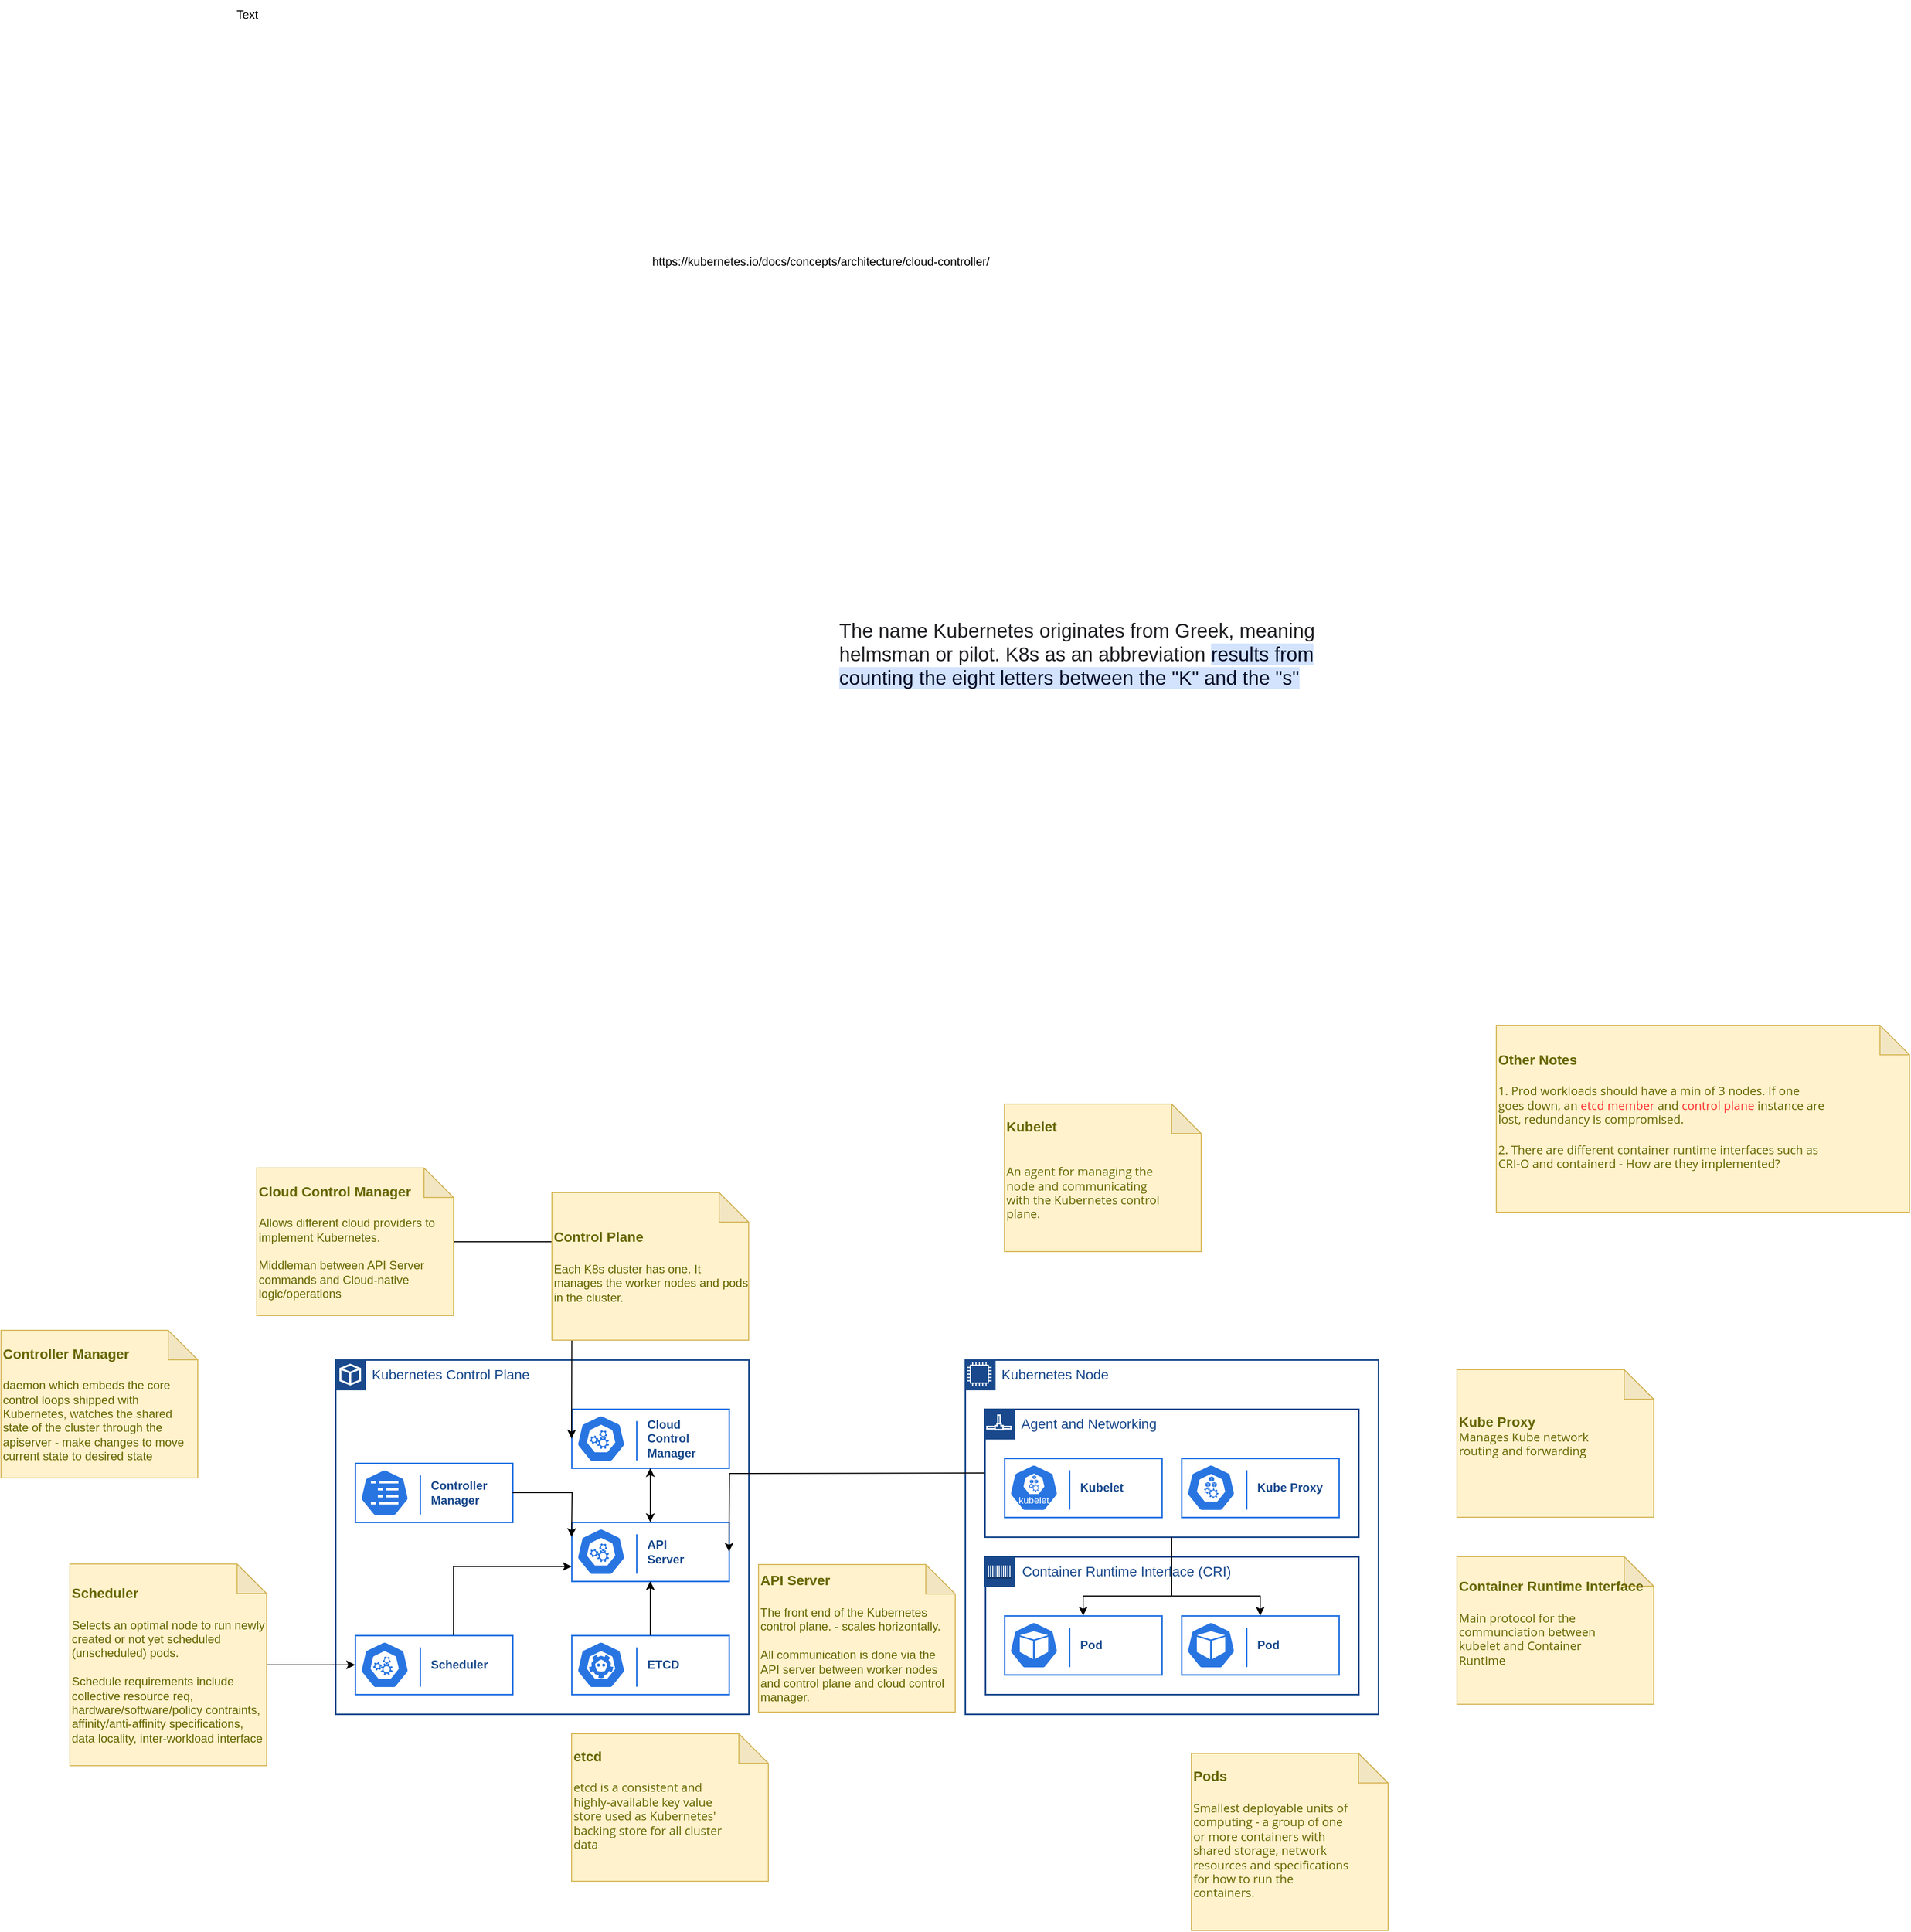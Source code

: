 <mxfile version="24.2.1" type="github" pages="6">
  <diagram name="Page-1" id="DSULxuVV72uZJK-TW61q">
    <mxGraphModel dx="1679" dy="2134" grid="1" gridSize="10" guides="1" tooltips="1" connect="1" arrows="1" fold="1" page="1" pageScale="1" pageWidth="827" pageHeight="1169" math="0" shadow="0">
      <root>
        <mxCell id="0" />
        <mxCell id="1" parent="0" />
        <mxCell id="rIKoTJ0nYEZaXtPjpgZJ-3" value="&lt;font color=&quot;#19498c&quot;&gt;Kubernetes Control Plane&lt;/font&gt;" style="rounded=0;whiteSpace=wrap;html=1;strokeColor=#19498C;strokeWidth=1.5;verticalAlign=top;align=left;spacingLeft=35;fontSize=14;" parent="1" vertex="1">
          <mxGeometry x="40" y="420" width="420" height="360" as="geometry" />
        </mxCell>
        <mxCell id="rIKoTJ0nYEZaXtPjpgZJ-1" value="&lt;font color=&quot;#19498c&quot;&gt;Kubernetes Node&lt;/font&gt;" style="rounded=0;whiteSpace=wrap;html=1;strokeColor=#19498C;strokeWidth=1.5;verticalAlign=top;align=left;spacingLeft=35;fontSize=14;fillColor=none;" parent="1" vertex="1">
          <mxGeometry x="680" y="420" width="420" height="360" as="geometry" />
        </mxCell>
        <mxCell id="rIKoTJ0nYEZaXtPjpgZJ-2" value="&lt;font color=&quot;#19498c&quot;&gt;Container Runtime Interface (CRI)&lt;/font&gt;" style="rounded=0;whiteSpace=wrap;html=1;strokeColor=#19498C;strokeWidth=1.5;verticalAlign=top;align=left;spacingLeft=35;fontSize=14;fillColor=default;" parent="1" vertex="1">
          <mxGeometry x="700.5" y="620" width="379.5" height="140" as="geometry" />
        </mxCell>
        <mxCell id="rIKoTJ0nYEZaXtPjpgZJ-4" value="" style="rounded=0;whiteSpace=wrap;html=1;strokeColor=#19498C;strokeWidth=1.5;fillColor=#19498C;" parent="1" vertex="1">
          <mxGeometry x="40" y="420" width="30" height="30" as="geometry" />
        </mxCell>
        <mxCell id="rIKoTJ0nYEZaXtPjpgZJ-5" value="" style="html=1;verticalLabelPosition=bottom;align=center;labelBackgroundColor=#ffffff;verticalAlign=top;strokeWidth=2;strokeColor=#FFFFFF;shadow=0;dashed=0;shape=mxgraph.ios7.icons.cube;fillColor=none;" parent="1" vertex="1">
          <mxGeometry x="45" y="425" width="20" height="20" as="geometry" />
        </mxCell>
        <mxCell id="rIKoTJ0nYEZaXtPjpgZJ-6" value="" style="rounded=0;whiteSpace=wrap;html=1;strokeColor=#19498C;strokeWidth=1.5;fillColor=#19498C;" parent="1" vertex="1">
          <mxGeometry x="680" y="420" width="30" height="30" as="geometry" />
        </mxCell>
        <mxCell id="rIKoTJ0nYEZaXtPjpgZJ-7" value="&lt;font color=&quot;#19498c&quot;&gt;Agent and Networking&lt;/font&gt;" style="rounded=0;whiteSpace=wrap;html=1;strokeColor=#19498C;strokeWidth=1.5;verticalAlign=top;align=left;spacingLeft=35;fontSize=14;" parent="1" vertex="1">
          <mxGeometry x="700" y="470" width="380" height="130" as="geometry" />
        </mxCell>
        <mxCell id="rIKoTJ0nYEZaXtPjpgZJ-8" value="" style="rounded=0;whiteSpace=wrap;html=1;strokeColor=#19498C;strokeWidth=1.5;fillColor=#19498C;" parent="1" vertex="1">
          <mxGeometry x="700" y="470" width="30" height="30" as="geometry" />
        </mxCell>
        <mxCell id="rIKoTJ0nYEZaXtPjpgZJ-9" value="" style="rounded=0;whiteSpace=wrap;html=1;strokeColor=#19498C;strokeWidth=1.5;fillColor=#19498C;" parent="1" vertex="1">
          <mxGeometry x="700" y="620" width="30" height="30" as="geometry" />
        </mxCell>
        <mxCell id="CVIq9aoL3vnZq6WjKkY_-1" value="Text" style="text;html=1;align=center;verticalAlign=middle;resizable=0;points=[];autosize=1;strokeColor=none;fillColor=none;" parent="1" vertex="1">
          <mxGeometry x="-75" y="-962" width="50" height="30" as="geometry" />
        </mxCell>
        <mxCell id="rIKoTJ0nYEZaXtPjpgZJ-10" value="Components" parent="0" />
        <mxCell id="rIKoTJ0nYEZaXtPjpgZJ-11" value="" style="group" parent="rIKoTJ0nYEZaXtPjpgZJ-10" vertex="1" connectable="0">
          <mxGeometry x="280" y="470" width="160" height="60" as="geometry" />
        </mxCell>
        <mxCell id="rIKoTJ0nYEZaXtPjpgZJ-12" value="&lt;font color=&quot;#19498c&quot;&gt;&lt;b&gt;Cloud&amp;nbsp;&lt;/b&gt;&lt;/font&gt;&lt;div&gt;&lt;font color=&quot;#19498c&quot;&gt;&lt;b&gt;Control Manager&lt;/b&gt;&lt;/font&gt;&lt;/div&gt;" style="rounded=0;whiteSpace=wrap;html=1;strokeWidth=1.5;strokeColor=#2875E2;align=left;spacingLeft=75;" parent="rIKoTJ0nYEZaXtPjpgZJ-11" vertex="1">
          <mxGeometry width="160" height="60" as="geometry" />
        </mxCell>
        <mxCell id="rIKoTJ0nYEZaXtPjpgZJ-13" value="" style="endArrow=none;html=1;rounded=0;strokeWidth=1.5;strokeColor=#2875E2;" parent="rIKoTJ0nYEZaXtPjpgZJ-11" edge="1">
          <mxGeometry width="50" height="50" relative="1" as="geometry">
            <mxPoint x="66" y="12" as="sourcePoint" />
            <mxPoint x="66" y="52" as="targetPoint" />
          </mxGeometry>
        </mxCell>
        <mxCell id="rIKoTJ0nYEZaXtPjpgZJ-14" value="" style="aspect=fixed;sketch=0;html=1;dashed=0;whitespace=wrap;fillColor=#2875E2;strokeColor=#ffffff;points=[[0.005,0.63,0],[0.1,0.2,0],[0.9,0.2,0],[0.5,0,0],[0.995,0.63,0],[0.72,0.99,0],[0.5,1,0],[0.28,0.99,0]];shape=mxgraph.kubernetes.icon2;prIcon=c_c_m" parent="rIKoTJ0nYEZaXtPjpgZJ-11" vertex="1">
          <mxGeometry x="5" y="6" width="50" height="48" as="geometry" />
        </mxCell>
        <mxCell id="rIKoTJ0nYEZaXtPjpgZJ-15" value="" style="group" parent="rIKoTJ0nYEZaXtPjpgZJ-10" vertex="1" connectable="0">
          <mxGeometry x="900" y="520" width="160" height="60" as="geometry" />
        </mxCell>
        <mxCell id="rIKoTJ0nYEZaXtPjpgZJ-16" value="&lt;font color=&quot;#19498c&quot;&gt;&lt;b&gt;Kube Proxy&lt;/b&gt;&lt;/font&gt;" style="rounded=0;whiteSpace=wrap;html=1;strokeWidth=1.5;strokeColor=#2875E2;align=left;spacingLeft=75;" parent="rIKoTJ0nYEZaXtPjpgZJ-15" vertex="1">
          <mxGeometry width="160" height="60" as="geometry" />
        </mxCell>
        <mxCell id="rIKoTJ0nYEZaXtPjpgZJ-17" value="" style="endArrow=none;html=1;rounded=0;strokeWidth=1.5;strokeColor=#2875E2;" parent="rIKoTJ0nYEZaXtPjpgZJ-15" edge="1">
          <mxGeometry width="50" height="50" relative="1" as="geometry">
            <mxPoint x="66" y="12" as="sourcePoint" />
            <mxPoint x="66" y="52" as="targetPoint" />
          </mxGeometry>
        </mxCell>
        <mxCell id="rIKoTJ0nYEZaXtPjpgZJ-18" value="" style="aspect=fixed;sketch=0;html=1;dashed=0;whitespace=wrap;fillColor=#2875E2;strokeColor=#ffffff;points=[[0.005,0.63,0],[0.1,0.2,0],[0.9,0.2,0],[0.5,0,0],[0.995,0.63,0],[0.72,0.99,0],[0.5,1,0],[0.28,0.99,0]];shape=mxgraph.kubernetes.icon2;prIcon=k_proxy;verticalAlign=bottom;spacingBottom=-20;" parent="rIKoTJ0nYEZaXtPjpgZJ-15" vertex="1">
          <mxGeometry x="5" y="6" width="50" height="48" as="geometry" />
        </mxCell>
        <mxCell id="rIKoTJ0nYEZaXtPjpgZJ-19" value="" style="group" parent="rIKoTJ0nYEZaXtPjpgZJ-10" vertex="1" connectable="0">
          <mxGeometry x="280" y="585" width="160" height="60" as="geometry" />
        </mxCell>
        <mxCell id="rIKoTJ0nYEZaXtPjpgZJ-20" value="&lt;font color=&quot;#19498c&quot;&gt;&lt;b&gt;API&lt;/b&gt;&lt;/font&gt;&lt;div&gt;&lt;font color=&quot;#19498c&quot;&gt;&lt;b&gt;Server&lt;/b&gt;&lt;/font&gt;&lt;/div&gt;" style="rounded=0;whiteSpace=wrap;html=1;strokeWidth=1.5;strokeColor=#2875E2;align=left;spacingLeft=75;" parent="rIKoTJ0nYEZaXtPjpgZJ-19" vertex="1">
          <mxGeometry width="160" height="60" as="geometry" />
        </mxCell>
        <mxCell id="rIKoTJ0nYEZaXtPjpgZJ-21" value="" style="endArrow=none;html=1;rounded=0;strokeWidth=1.5;strokeColor=#2875E2;" parent="rIKoTJ0nYEZaXtPjpgZJ-19" edge="1">
          <mxGeometry width="50" height="50" relative="1" as="geometry">
            <mxPoint x="66" y="12" as="sourcePoint" />
            <mxPoint x="66" y="52" as="targetPoint" />
          </mxGeometry>
        </mxCell>
        <mxCell id="rIKoTJ0nYEZaXtPjpgZJ-22" value="" style="aspect=fixed;sketch=0;html=1;dashed=0;whitespace=wrap;fillColor=#2875E2;strokeColor=#ffffff;points=[[0.005,0.63,0],[0.1,0.2,0],[0.9,0.2,0],[0.5,0,0],[0.995,0.63,0],[0.72,0.99,0],[0.5,1,0],[0.28,0.99,0]];shape=mxgraph.kubernetes.icon2;prIcon=c_c_m" parent="rIKoTJ0nYEZaXtPjpgZJ-19" vertex="1">
          <mxGeometry x="5" y="6" width="50" height="48" as="geometry" />
        </mxCell>
        <mxCell id="rIKoTJ0nYEZaXtPjpgZJ-23" style="edgeStyle=orthogonalEdgeStyle;rounded=0;orthogonalLoop=1;jettySize=auto;html=1;startArrow=classic;startFill=1;" parent="rIKoTJ0nYEZaXtPjpgZJ-10" source="rIKoTJ0nYEZaXtPjpgZJ-20" target="rIKoTJ0nYEZaXtPjpgZJ-12" edge="1">
          <mxGeometry relative="1" as="geometry" />
        </mxCell>
        <mxCell id="rIKoTJ0nYEZaXtPjpgZJ-24" value="" style="group" parent="rIKoTJ0nYEZaXtPjpgZJ-10" vertex="1" connectable="0">
          <mxGeometry x="60" y="700" width="160" height="60" as="geometry" />
        </mxCell>
        <mxCell id="rIKoTJ0nYEZaXtPjpgZJ-25" value="&lt;font color=&quot;#19498c&quot;&gt;&lt;b&gt;Scheduler&lt;/b&gt;&lt;/font&gt;" style="rounded=0;whiteSpace=wrap;html=1;strokeWidth=1.5;strokeColor=#2875E2;align=left;spacingLeft=75;" parent="rIKoTJ0nYEZaXtPjpgZJ-24" vertex="1">
          <mxGeometry width="160" height="60" as="geometry" />
        </mxCell>
        <mxCell id="rIKoTJ0nYEZaXtPjpgZJ-26" value="" style="endArrow=none;html=1;rounded=0;strokeWidth=1.5;strokeColor=#2875E2;" parent="rIKoTJ0nYEZaXtPjpgZJ-24" edge="1">
          <mxGeometry width="50" height="50" relative="1" as="geometry">
            <mxPoint x="66" y="12" as="sourcePoint" />
            <mxPoint x="66" y="52" as="targetPoint" />
          </mxGeometry>
        </mxCell>
        <mxCell id="rIKoTJ0nYEZaXtPjpgZJ-27" value="" style="aspect=fixed;sketch=0;html=1;dashed=0;whitespace=wrap;fillColor=#2875E2;strokeColor=#ffffff;points=[[0.005,0.63,0],[0.1,0.2,0],[0.9,0.2,0],[0.5,0,0],[0.995,0.63,0],[0.72,0.99,0],[0.5,1,0],[0.28,0.99,0]];shape=mxgraph.kubernetes.icon2;prIcon=c_c_m" parent="rIKoTJ0nYEZaXtPjpgZJ-24" vertex="1">
          <mxGeometry x="5" y="6" width="50" height="48" as="geometry" />
        </mxCell>
        <mxCell id="rIKoTJ0nYEZaXtPjpgZJ-28" style="edgeStyle=orthogonalEdgeStyle;rounded=0;orthogonalLoop=1;jettySize=auto;html=1;entryX=0;entryY=0.75;entryDx=0;entryDy=0;" parent="rIKoTJ0nYEZaXtPjpgZJ-10" source="rIKoTJ0nYEZaXtPjpgZJ-25" target="rIKoTJ0nYEZaXtPjpgZJ-20" edge="1">
          <mxGeometry relative="1" as="geometry">
            <Array as="points">
              <mxPoint x="160" y="630" />
            </Array>
          </mxGeometry>
        </mxCell>
        <mxCell id="rIKoTJ0nYEZaXtPjpgZJ-29" value="" style="group" parent="rIKoTJ0nYEZaXtPjpgZJ-10" vertex="1" connectable="0">
          <mxGeometry x="720" y="520" width="160" height="60" as="geometry" />
        </mxCell>
        <mxCell id="rIKoTJ0nYEZaXtPjpgZJ-30" value="&lt;font color=&quot;#19498c&quot;&gt;&lt;b&gt;Kubelet&lt;/b&gt;&lt;/font&gt;" style="rounded=0;whiteSpace=wrap;html=1;strokeWidth=1.5;strokeColor=#2875E2;align=left;spacingLeft=75;" parent="rIKoTJ0nYEZaXtPjpgZJ-29" vertex="1">
          <mxGeometry width="160" height="60" as="geometry" />
        </mxCell>
        <mxCell id="rIKoTJ0nYEZaXtPjpgZJ-31" value="" style="endArrow=none;html=1;rounded=0;strokeWidth=1.5;strokeColor=#2875E2;" parent="rIKoTJ0nYEZaXtPjpgZJ-29" edge="1">
          <mxGeometry width="50" height="50" relative="1" as="geometry">
            <mxPoint x="66" y="12" as="sourcePoint" />
            <mxPoint x="66" y="52" as="targetPoint" />
          </mxGeometry>
        </mxCell>
        <mxCell id="rIKoTJ0nYEZaXtPjpgZJ-32" value="" style="aspect=fixed;sketch=0;html=1;dashed=0;whitespace=wrap;fillColor=#2875E2;strokeColor=#ffffff;points=[[0.005,0.63,0],[0.1,0.2,0],[0.9,0.2,0],[0.5,0,0],[0.995,0.63,0],[0.72,0.99,0],[0.5,1,0],[0.28,0.99,0]];shape=mxgraph.kubernetes.icon2;kubernetesLabel=1;prIcon=kubelet" parent="rIKoTJ0nYEZaXtPjpgZJ-29" vertex="1">
          <mxGeometry x="5" y="6" width="50" height="48" as="geometry" />
        </mxCell>
        <mxCell id="rIKoTJ0nYEZaXtPjpgZJ-33" value="" style="group" parent="rIKoTJ0nYEZaXtPjpgZJ-10" vertex="1" connectable="0">
          <mxGeometry x="720" y="680" width="160" height="60" as="geometry" />
        </mxCell>
        <mxCell id="rIKoTJ0nYEZaXtPjpgZJ-34" value="&lt;font color=&quot;#19498c&quot;&gt;&lt;b&gt;Pod&lt;/b&gt;&lt;/font&gt;" style="rounded=0;whiteSpace=wrap;html=1;strokeWidth=1.5;strokeColor=#2875E2;align=left;spacingLeft=75;" parent="rIKoTJ0nYEZaXtPjpgZJ-33" vertex="1">
          <mxGeometry width="160" height="60" as="geometry" />
        </mxCell>
        <mxCell id="rIKoTJ0nYEZaXtPjpgZJ-35" value="" style="endArrow=none;html=1;rounded=0;strokeWidth=1.5;strokeColor=#2875E2;" parent="rIKoTJ0nYEZaXtPjpgZJ-33" edge="1">
          <mxGeometry width="50" height="50" relative="1" as="geometry">
            <mxPoint x="66" y="12" as="sourcePoint" />
            <mxPoint x="66" y="52" as="targetPoint" />
          </mxGeometry>
        </mxCell>
        <mxCell id="rIKoTJ0nYEZaXtPjpgZJ-36" value="" style="aspect=fixed;sketch=0;html=1;dashed=0;whitespace=wrap;fillColor=#2875E2;strokeColor=#ffffff;points=[[0.005,0.63,0],[0.1,0.2,0],[0.9,0.2,0],[0.5,0,0],[0.995,0.63,0],[0.72,0.99,0],[0.5,1,0],[0.28,0.99,0]];shape=mxgraph.kubernetes.icon2;prIcon=pod;spacingBottom=-20;verticalAlign=bottom;" parent="rIKoTJ0nYEZaXtPjpgZJ-33" vertex="1">
          <mxGeometry x="5" y="6" width="50" height="48" as="geometry" />
        </mxCell>
        <mxCell id="rIKoTJ0nYEZaXtPjpgZJ-37" value="" style="group" parent="rIKoTJ0nYEZaXtPjpgZJ-10" vertex="1" connectable="0">
          <mxGeometry x="900" y="680" width="160" height="60" as="geometry" />
        </mxCell>
        <mxCell id="rIKoTJ0nYEZaXtPjpgZJ-38" value="&lt;font color=&quot;#19498c&quot;&gt;&lt;b&gt;Pod&lt;/b&gt;&lt;/font&gt;" style="rounded=0;whiteSpace=wrap;html=1;strokeWidth=1.5;strokeColor=#2875E2;align=left;spacingLeft=75;" parent="rIKoTJ0nYEZaXtPjpgZJ-37" vertex="1">
          <mxGeometry width="160" height="60" as="geometry" />
        </mxCell>
        <mxCell id="rIKoTJ0nYEZaXtPjpgZJ-39" value="" style="endArrow=none;html=1;rounded=0;strokeWidth=1.5;strokeColor=#2875E2;" parent="rIKoTJ0nYEZaXtPjpgZJ-37" edge="1">
          <mxGeometry width="50" height="50" relative="1" as="geometry">
            <mxPoint x="66" y="12" as="sourcePoint" />
            <mxPoint x="66" y="52" as="targetPoint" />
          </mxGeometry>
        </mxCell>
        <mxCell id="rIKoTJ0nYEZaXtPjpgZJ-40" value="" style="aspect=fixed;sketch=0;html=1;dashed=0;whitespace=wrap;fillColor=#2875E2;strokeColor=#ffffff;points=[[0.005,0.63,0],[0.1,0.2,0],[0.9,0.2,0],[0.5,0,0],[0.995,0.63,0],[0.72,0.99,0],[0.5,1,0],[0.28,0.99,0]];shape=mxgraph.kubernetes.icon2;prIcon=pod;spacingBottom=-20;verticalAlign=bottom;" parent="rIKoTJ0nYEZaXtPjpgZJ-37" vertex="1">
          <mxGeometry x="5" y="6" width="50" height="48" as="geometry" />
        </mxCell>
        <mxCell id="rIKoTJ0nYEZaXtPjpgZJ-41" value="Notes" parent="0" />
        <mxCell id="rIKoTJ0nYEZaXtPjpgZJ-42" style="edgeStyle=orthogonalEdgeStyle;rounded=0;orthogonalLoop=1;jettySize=auto;html=1;entryX=0;entryY=0.5;entryDx=0;entryDy=0;" parent="rIKoTJ0nYEZaXtPjpgZJ-41" source="rIKoTJ0nYEZaXtPjpgZJ-43" edge="1">
          <mxGeometry relative="1" as="geometry">
            <mxPoint x="280" y="500" as="targetPoint" />
          </mxGeometry>
        </mxCell>
        <mxCell id="rIKoTJ0nYEZaXtPjpgZJ-43" value="&lt;div style=&quot;font-size: 14px;&quot;&gt;&lt;b style=&quot;&quot;&gt;&lt;font style=&quot;font-size: 14px;&quot;&gt;Cloud Control Manager&lt;br&gt;&lt;br&gt;&lt;/font&gt;&lt;/b&gt;&lt;/div&gt;Allows different cloud providers to implement Kubernetes.&lt;div&gt;&lt;br&gt;&lt;/div&gt;&lt;div&gt;Middleman between API Server commands and Cloud-native logic/operations&lt;/div&gt;" style="shape=note;whiteSpace=wrap;html=1;backgroundOutline=1;darkOpacity=0.05;fillColor=#fff2cc;strokeColor=#d6b656;fontColor=#666600;align=left;" parent="rIKoTJ0nYEZaXtPjpgZJ-41" vertex="1">
          <mxGeometry x="-40" y="225" width="200" height="150" as="geometry" />
        </mxCell>
        <UserObject label="https://kubernetes.io/docs/concepts/architecture/cloud-controller/" link="https://kubernetes.io/docs/concepts/architecture/cloud-controller/" id="rIKoTJ0nYEZaXtPjpgZJ-44">
          <mxCell style="text;whiteSpace=wrap;" parent="rIKoTJ0nYEZaXtPjpgZJ-41" vertex="1">
            <mxGeometry x="360" y="-710" width="380" height="40" as="geometry" />
          </mxCell>
        </UserObject>
        <mxCell id="rIKoTJ0nYEZaXtPjpgZJ-45" value="" style="group" parent="rIKoTJ0nYEZaXtPjpgZJ-41" vertex="1" connectable="0">
          <mxGeometry x="280" y="700" width="160" height="60" as="geometry" />
        </mxCell>
        <mxCell id="rIKoTJ0nYEZaXtPjpgZJ-46" value="&lt;font color=&quot;#19498c&quot;&gt;&lt;b&gt;ETCD&lt;/b&gt;&lt;/font&gt;" style="rounded=0;whiteSpace=wrap;html=1;strokeWidth=1.5;strokeColor=#2875E2;align=left;spacingLeft=75;" parent="rIKoTJ0nYEZaXtPjpgZJ-45" vertex="1">
          <mxGeometry width="160" height="60" as="geometry" />
        </mxCell>
        <mxCell id="rIKoTJ0nYEZaXtPjpgZJ-47" value="" style="endArrow=none;html=1;rounded=0;strokeWidth=1.5;strokeColor=#2875E2;" parent="rIKoTJ0nYEZaXtPjpgZJ-45" edge="1">
          <mxGeometry width="50" height="50" relative="1" as="geometry">
            <mxPoint x="66" y="12" as="sourcePoint" />
            <mxPoint x="66" y="52" as="targetPoint" />
          </mxGeometry>
        </mxCell>
        <mxCell id="rIKoTJ0nYEZaXtPjpgZJ-48" value="" style="aspect=fixed;sketch=0;html=1;dashed=0;whitespace=wrap;fillColor=#2875E2;strokeColor=#ffffff;points=[[0.005,0.63,0],[0.1,0.2,0],[0.9,0.2,0],[0.5,0,0],[0.995,0.63,0],[0.72,0.99,0],[0.5,1,0],[0.28,0.99,0]];shape=mxgraph.kubernetes.icon2;prIcon=etcd;verticalAlign=bottom;spacingBottom=-20;" parent="rIKoTJ0nYEZaXtPjpgZJ-45" vertex="1">
          <mxGeometry x="5" y="6" width="50" height="48" as="geometry" />
        </mxCell>
        <mxCell id="rIKoTJ0nYEZaXtPjpgZJ-49" style="edgeStyle=orthogonalEdgeStyle;rounded=0;orthogonalLoop=1;jettySize=auto;html=1;entryX=0.5;entryY=1;entryDx=0;entryDy=0;" parent="rIKoTJ0nYEZaXtPjpgZJ-41" source="rIKoTJ0nYEZaXtPjpgZJ-46" edge="1">
          <mxGeometry relative="1" as="geometry">
            <mxPoint x="360" y="645" as="targetPoint" />
          </mxGeometry>
        </mxCell>
        <mxCell id="rIKoTJ0nYEZaXtPjpgZJ-50" style="edgeStyle=orthogonalEdgeStyle;rounded=0;orthogonalLoop=1;jettySize=auto;html=1;entryX=0;entryY=0.5;entryDx=0;entryDy=0;" parent="rIKoTJ0nYEZaXtPjpgZJ-41" source="rIKoTJ0nYEZaXtPjpgZJ-51" edge="1">
          <mxGeometry relative="1" as="geometry">
            <mxPoint x="60" y="730" as="targetPoint" />
          </mxGeometry>
        </mxCell>
        <mxCell id="rIKoTJ0nYEZaXtPjpgZJ-51" value="&lt;div style=&quot;font-size: 14px;&quot;&gt;&lt;b style=&quot;&quot;&gt;&lt;font style=&quot;font-size: 14px;&quot;&gt;Scheduler&lt;/font&gt;&lt;/b&gt;&lt;/div&gt;&lt;div style=&quot;font-size: 14px;&quot;&gt;&lt;b style=&quot;&quot;&gt;&lt;font style=&quot;font-size: 14px;&quot;&gt;&lt;br&gt;&lt;/font&gt;&lt;/b&gt;&lt;/div&gt;Selects an optimal node to run newly created or not yet scheduled (unscheduled) pods.&lt;div&gt;&lt;br&gt;&lt;/div&gt;&lt;div&gt;Schedule requirements include collective resource req, hardware/software/policy contraints, affinity/anti-affinity specifications, data locality, inter-workload interface&lt;/div&gt;" style="shape=note;whiteSpace=wrap;html=1;backgroundOutline=1;darkOpacity=0.05;fillColor=#fff2cc;strokeColor=#d6b656;fontColor=#666600;align=left;" parent="rIKoTJ0nYEZaXtPjpgZJ-41" vertex="1">
          <mxGeometry x="-230" y="627.5" width="200" height="205" as="geometry" />
        </mxCell>
        <mxCell id="rIKoTJ0nYEZaXtPjpgZJ-52" value="&lt;div style=&quot;font-size: 14px;&quot;&gt;&lt;b style=&quot;&quot;&gt;&lt;font style=&quot;font-size: 14px;&quot;&gt;etcd&lt;/font&gt;&lt;/b&gt;&lt;/div&gt;&lt;div style=&quot;font-size: 14px;&quot;&gt;&lt;b style=&quot;&quot;&gt;&lt;font style=&quot;font-size: 14px;&quot;&gt;&lt;br&gt;&lt;/font&gt;&lt;/b&gt;&lt;/div&gt;&lt;p style=&quot;box-sizing: border-box; margin-top: 0px; margin-bottom: 1rem; max-width: 80%; font-family: &amp;quot;open sans&amp;quot;, -apple-system, &amp;quot;system-ui&amp;quot;, &amp;quot;segoe ui&amp;quot;, Roboto, &amp;quot;helvetica neue&amp;quot;, Arial, sans-serif, &amp;quot;apple color emoji&amp;quot;, &amp;quot;segoe ui emoji&amp;quot;, &amp;quot;segoe ui symbol&amp;quot;;&quot;&gt;&lt;font style=&quot;font-size: 12px;&quot;&gt;etcd is a consistent and highly-available key value store used as Kubernetes&#39; backing store for all cluster data&lt;/font&gt;&lt;/p&gt;&lt;p style=&quot;box-sizing: border-box; margin-top: 0px; margin-bottom: 1rem; max-width: 80%; color: rgb(34, 34, 34); font-family: &amp;quot;open sans&amp;quot;, -apple-system, &amp;quot;system-ui&amp;quot;, &amp;quot;segoe ui&amp;quot;, Roboto, &amp;quot;helvetica neue&amp;quot;, Arial, sans-serif, &amp;quot;apple color emoji&amp;quot;, &amp;quot;segoe ui emoji&amp;quot;, &amp;quot;segoe ui symbol&amp;quot;; font-size: 16px; background-color: rgb(255, 255, 255);&quot;&gt;&lt;/p&gt;" style="shape=note;whiteSpace=wrap;html=1;backgroundOutline=1;darkOpacity=0.05;fillColor=#fff2cc;strokeColor=#d6b656;fontColor=#666600;align=left;" parent="rIKoTJ0nYEZaXtPjpgZJ-41" vertex="1">
          <mxGeometry x="280" y="800" width="200" height="150" as="geometry" />
        </mxCell>
        <mxCell id="rIKoTJ0nYEZaXtPjpgZJ-53" value="" style="sketch=0;outlineConnect=0;fontColor=#232F3E;gradientColor=none;fillColor=#FFFFFF;strokeColor=none;dashed=0;verticalLabelPosition=bottom;verticalAlign=top;align=center;html=1;fontSize=12;fontStyle=0;aspect=fixed;pointerEvents=1;shape=mxgraph.aws4.instance2;" parent="rIKoTJ0nYEZaXtPjpgZJ-41" vertex="1">
          <mxGeometry x="682" y="422" width="25" height="25" as="geometry" />
        </mxCell>
        <mxCell id="rIKoTJ0nYEZaXtPjpgZJ-54" value="&lt;span style=&quot;color: rgb(32, 33, 36); font-family: &amp;quot;Google Sans&amp;quot;, arial, sans-serif; font-size: 20px; font-style: normal; font-variant-ligatures: normal; font-variant-caps: normal; font-weight: 400; letter-spacing: normal; orphans: 2; text-align: left; text-indent: 0px; text-transform: none; widows: 2; word-spacing: 0px; -webkit-text-stroke-width: 0px; white-space: normal; background-color: rgb(255, 255, 255); text-decoration-thickness: initial; text-decoration-style: initial; text-decoration-color: initial; display: inline !important; float: none;&quot;&gt;The name Kubernetes originates from Greek, meaning helmsman or pilot. K8s as an abbreviation&lt;span&gt;&amp;nbsp;&lt;/span&gt;&lt;/span&gt;&lt;b style=&quot;background-color: rgb(211, 227, 253); color: rgb(4, 12, 40); font-weight: 500; font-family: &amp;quot;Google Sans&amp;quot;, arial, sans-serif; font-size: 20px; font-style: normal; font-variant-ligatures: normal; font-variant-caps: normal; letter-spacing: normal; orphans: 2; text-align: left; text-indent: 0px; text-transform: none; widows: 2; word-spacing: 0px; -webkit-text-stroke-width: 0px; white-space: normal; text-decoration-thickness: initial; text-decoration-style: initial; text-decoration-color: initial;&quot;&gt;results from counting the eight letters between the &quot;K&quot; and the &quot;s&quot;&lt;/b&gt;" style="text;whiteSpace=wrap;html=1;" parent="rIKoTJ0nYEZaXtPjpgZJ-41" vertex="1">
          <mxGeometry x="550" y="-340" width="560" height="100" as="geometry" />
        </mxCell>
        <mxCell id="rIKoTJ0nYEZaXtPjpgZJ-55" value="" style="sketch=0;pointerEvents=1;shadow=0;dashed=0;html=1;aspect=fixed;labelPosition=center;verticalLabelPosition=bottom;verticalAlign=top;align=center;outlineConnect=0;shape=mxgraph.vvd.networks;strokeColor=#FFFFFF;" parent="rIKoTJ0nYEZaXtPjpgZJ-41" vertex="1">
          <mxGeometry x="702" y="476" width="25" height="15.25" as="geometry" />
        </mxCell>
        <mxCell id="rIKoTJ0nYEZaXtPjpgZJ-56" style="edgeStyle=orthogonalEdgeStyle;rounded=0;orthogonalLoop=1;jettySize=auto;html=1;exitX=0.5;exitY=1;exitDx=0;exitDy=0;" parent="rIKoTJ0nYEZaXtPjpgZJ-41" edge="1">
          <mxGeometry relative="1" as="geometry">
            <mxPoint x="800" y="680" as="targetPoint" />
            <Array as="points">
              <mxPoint x="890" y="660" />
              <mxPoint x="800" y="660" />
            </Array>
            <mxPoint x="890" y="600" as="sourcePoint" />
          </mxGeometry>
        </mxCell>
        <mxCell id="rIKoTJ0nYEZaXtPjpgZJ-57" style="edgeStyle=orthogonalEdgeStyle;rounded=0;orthogonalLoop=1;jettySize=auto;html=1;entryX=0.5;entryY=0;entryDx=0;entryDy=0;" parent="rIKoTJ0nYEZaXtPjpgZJ-41" edge="1">
          <mxGeometry relative="1" as="geometry">
            <Array as="points">
              <mxPoint x="890" y="660" />
              <mxPoint x="980" y="660" />
            </Array>
            <mxPoint x="890" y="600" as="sourcePoint" />
            <mxPoint x="980" y="680" as="targetPoint" />
          </mxGeometry>
        </mxCell>
        <mxCell id="rIKoTJ0nYEZaXtPjpgZJ-58" value="" style="outlineConnect=0;dashed=0;verticalLabelPosition=bottom;verticalAlign=top;align=center;html=1;shape=mxgraph.aws3.ec2_compute_container;fillColor=#19498C;gradientColor=none;strokeColor=#FFFFFF;strokeWidth=6;" parent="rIKoTJ0nYEZaXtPjpgZJ-41" vertex="1">
          <mxGeometry x="702" y="628" width="25.22" height="14.5" as="geometry" />
        </mxCell>
        <mxCell id="rIKoTJ0nYEZaXtPjpgZJ-59" value="&lt;div style=&quot;font-size: 14px;&quot;&gt;&lt;b style=&quot;&quot;&gt;&lt;font style=&quot;font-size: 14px;&quot;&gt;Container Runtime Interface&lt;/font&gt;&lt;/b&gt;&lt;/div&gt;&lt;div style=&quot;font-size: 14px;&quot;&gt;&lt;b style=&quot;&quot;&gt;&lt;font style=&quot;font-size: 14px;&quot;&gt;&lt;br&gt;&lt;/font&gt;&lt;/b&gt;&lt;/div&gt;&lt;p style=&quot;box-sizing: border-box; margin-top: 0px; margin-bottom: 1rem; max-width: 80%; font-family: &amp;quot;open sans&amp;quot;, -apple-system, &amp;quot;system-ui&amp;quot;, &amp;quot;segoe ui&amp;quot;, Roboto, &amp;quot;helvetica neue&amp;quot;, Arial, sans-serif, &amp;quot;apple color emoji&amp;quot;, &amp;quot;segoe ui emoji&amp;quot;, &amp;quot;segoe ui symbol&amp;quot;;&quot;&gt;Main protocol for the communciation between kubelet and Container Runtime&lt;/p&gt;&lt;p style=&quot;box-sizing: border-box; margin-top: 0px; margin-bottom: 1rem; max-width: 80%; color: rgb(34, 34, 34); font-family: &amp;quot;open sans&amp;quot;, -apple-system, &amp;quot;system-ui&amp;quot;, &amp;quot;segoe ui&amp;quot;, Roboto, &amp;quot;helvetica neue&amp;quot;, Arial, sans-serif, &amp;quot;apple color emoji&amp;quot;, &amp;quot;segoe ui emoji&amp;quot;, &amp;quot;segoe ui symbol&amp;quot;; font-size: 16px; background-color: rgb(255, 255, 255);&quot;&gt;&lt;/p&gt;" style="shape=note;whiteSpace=wrap;html=1;backgroundOutline=1;darkOpacity=0.05;fillColor=#fff2cc;strokeColor=#d6b656;fontColor=#666600;align=left;" parent="rIKoTJ0nYEZaXtPjpgZJ-41" vertex="1">
          <mxGeometry x="1180" y="620" width="200" height="150" as="geometry" />
        </mxCell>
        <mxCell id="rIKoTJ0nYEZaXtPjpgZJ-60" value="&lt;div style=&quot;font-size: 14px;&quot;&gt;&lt;b&gt;Kube Proxy&lt;/b&gt;&lt;/div&gt;&lt;p style=&quot;box-sizing: border-box; margin-top: 0px; margin-bottom: 1rem; max-width: 80%; font-family: &amp;quot;open sans&amp;quot;, -apple-system, &amp;quot;system-ui&amp;quot;, &amp;quot;segoe ui&amp;quot;, Roboto, &amp;quot;helvetica neue&amp;quot;, Arial, sans-serif, &amp;quot;apple color emoji&amp;quot;, &amp;quot;segoe ui emoji&amp;quot;, &amp;quot;segoe ui symbol&amp;quot;;&quot;&gt;Manages Kube network routing and forwarding&amp;nbsp;&lt;/p&gt;&lt;p style=&quot;box-sizing: border-box; margin-top: 0px; margin-bottom: 1rem; max-width: 80%; color: rgb(34, 34, 34); font-family: &amp;quot;open sans&amp;quot;, -apple-system, &amp;quot;system-ui&amp;quot;, &amp;quot;segoe ui&amp;quot;, Roboto, &amp;quot;helvetica neue&amp;quot;, Arial, sans-serif, &amp;quot;apple color emoji&amp;quot;, &amp;quot;segoe ui emoji&amp;quot;, &amp;quot;segoe ui symbol&amp;quot;; font-size: 16px; background-color: rgb(255, 255, 255);&quot;&gt;&lt;/p&gt;" style="shape=note;whiteSpace=wrap;html=1;backgroundOutline=1;darkOpacity=0.05;fillColor=#fff2cc;strokeColor=#d6b656;fontColor=#666600;align=left;" parent="rIKoTJ0nYEZaXtPjpgZJ-41" vertex="1">
          <mxGeometry x="1180" y="430" width="200" height="150" as="geometry" />
        </mxCell>
        <mxCell id="rIKoTJ0nYEZaXtPjpgZJ-61" style="edgeStyle=orthogonalEdgeStyle;rounded=0;orthogonalLoop=1;jettySize=auto;html=1;entryX=1;entryY=0.5;entryDx=0;entryDy=0;" parent="rIKoTJ0nYEZaXtPjpgZJ-41" edge="1">
          <mxGeometry relative="1" as="geometry">
            <mxPoint x="700" y="535" as="sourcePoint" />
            <mxPoint x="440" y="615" as="targetPoint" />
          </mxGeometry>
        </mxCell>
        <mxCell id="rIKoTJ0nYEZaXtPjpgZJ-62" value="" style="group" parent="rIKoTJ0nYEZaXtPjpgZJ-41" vertex="1" connectable="0">
          <mxGeometry x="60" y="525" width="160" height="60" as="geometry" />
        </mxCell>
        <mxCell id="rIKoTJ0nYEZaXtPjpgZJ-63" value="&lt;font color=&quot;#19498c&quot;&gt;&lt;b&gt;Controller Manager&lt;/b&gt;&lt;/font&gt;" style="rounded=0;whiteSpace=wrap;html=1;strokeWidth=1.5;strokeColor=#2875E2;align=left;spacingLeft=75;" parent="rIKoTJ0nYEZaXtPjpgZJ-62" vertex="1">
          <mxGeometry width="160" height="60" as="geometry" />
        </mxCell>
        <mxCell id="rIKoTJ0nYEZaXtPjpgZJ-64" value="" style="endArrow=none;html=1;rounded=0;strokeWidth=1.5;strokeColor=#2875E2;" parent="rIKoTJ0nYEZaXtPjpgZJ-62" edge="1">
          <mxGeometry width="50" height="50" relative="1" as="geometry">
            <mxPoint x="66" y="12" as="sourcePoint" />
            <mxPoint x="66" y="52" as="targetPoint" />
          </mxGeometry>
        </mxCell>
        <mxCell id="rIKoTJ0nYEZaXtPjpgZJ-65" value="" style="aspect=fixed;sketch=0;html=1;dashed=0;whitespace=wrap;fillColor=#2875E2;strokeColor=#ffffff;points=[[0.005,0.63,0],[0.1,0.2,0],[0.9,0.2,0],[0.5,0,0],[0.995,0.63,0],[0.72,0.99,0],[0.5,1,0],[0.28,0.99,0]];shape=mxgraph.kubernetes.icon2;prIcon=cm;spacingBottom=-20;verticalAlign=bottom;" parent="rIKoTJ0nYEZaXtPjpgZJ-62" vertex="1">
          <mxGeometry x="5" y="6" width="50" height="48" as="geometry" />
        </mxCell>
        <mxCell id="rIKoTJ0nYEZaXtPjpgZJ-66" style="edgeStyle=orthogonalEdgeStyle;rounded=0;orthogonalLoop=1;jettySize=auto;html=1;entryX=0;entryY=0.25;entryDx=0;entryDy=0;" parent="rIKoTJ0nYEZaXtPjpgZJ-41" source="rIKoTJ0nYEZaXtPjpgZJ-63" edge="1">
          <mxGeometry relative="1" as="geometry">
            <mxPoint x="280" y="600" as="targetPoint" />
          </mxGeometry>
        </mxCell>
        <mxCell id="rIKoTJ0nYEZaXtPjpgZJ-67" value="&lt;div style=&quot;font-size: 14px;&quot;&gt;&lt;b style=&quot;&quot;&gt;&lt;font style=&quot;font-size: 14px;&quot;&gt;Controller Manager&lt;br&gt;&lt;br&gt;&lt;/font&gt;&lt;/b&gt;&lt;/div&gt;daemon which embeds the core control loops shipped with Kubernetes, watches the shared state of the cluster through the apiserver - make changes to move current state to desired state" style="shape=note;whiteSpace=wrap;html=1;backgroundOutline=1;darkOpacity=0.05;fillColor=#fff2cc;strokeColor=#d6b656;fontColor=#666600;align=left;" parent="rIKoTJ0nYEZaXtPjpgZJ-41" vertex="1">
          <mxGeometry x="-300" y="390" width="200" height="150" as="geometry" />
        </mxCell>
        <mxCell id="rIKoTJ0nYEZaXtPjpgZJ-68" value="&lt;div style=&quot;font-size: 14px;&quot;&gt;&lt;b style=&quot;&quot;&gt;&lt;font style=&quot;font-size: 14px;&quot;&gt;Control Plane&lt;/font&gt;&lt;/b&gt;&lt;/div&gt;&lt;div style=&quot;font-size: 14px;&quot;&gt;&lt;b style=&quot;&quot;&gt;&lt;font style=&quot;font-size: 14px;&quot;&gt;&lt;br&gt;&lt;/font&gt;&lt;/b&gt;&lt;/div&gt;Each K8s cluster has one. It manages the worker nodes and pods in the cluster." style="shape=note;whiteSpace=wrap;html=1;backgroundOutline=1;darkOpacity=0.05;fillColor=#fff2cc;strokeColor=#d6b656;fontColor=#666600;align=left;" parent="rIKoTJ0nYEZaXtPjpgZJ-41" vertex="1">
          <mxGeometry x="260" y="250" width="200" height="150" as="geometry" />
        </mxCell>
        <mxCell id="rIKoTJ0nYEZaXtPjpgZJ-69" value="&lt;div style=&quot;font-size: 14px;&quot;&gt;&lt;b&gt;API Server&lt;/b&gt;&lt;/div&gt;&lt;div style=&quot;font-size: 14px;&quot;&gt;&lt;b style=&quot;&quot;&gt;&lt;font style=&quot;font-size: 14px;&quot;&gt;&lt;br&gt;&lt;/font&gt;&lt;/b&gt;&lt;/div&gt;The front end of the Kubernetes control plane. - scales horizontally.&lt;div&gt;&lt;br&gt;&lt;/div&gt;&lt;div&gt;All communication is done via the API server between worker nodes and control plane and cloud control manager.&lt;/div&gt;" style="shape=note;whiteSpace=wrap;html=1;backgroundOutline=1;darkOpacity=0.05;fillColor=#fff2cc;strokeColor=#d6b656;fontColor=#666600;align=left;" parent="rIKoTJ0nYEZaXtPjpgZJ-41" vertex="1">
          <mxGeometry x="470" y="628" width="200" height="150" as="geometry" />
        </mxCell>
        <mxCell id="rIKoTJ0nYEZaXtPjpgZJ-70" value="&lt;div style=&quot;font-size: 14px;&quot;&gt;&lt;b style=&quot;background-color: initial;&quot;&gt;Pods&lt;/b&gt;&lt;br&gt;&lt;/div&gt;&lt;div style=&quot;font-size: 14px;&quot;&gt;&lt;b&gt;&lt;br&gt;&lt;/b&gt;&lt;/div&gt;&lt;p style=&quot;box-sizing: border-box; margin-top: 0px; margin-bottom: 1rem; max-width: 80%; font-family: &amp;quot;open sans&amp;quot;, -apple-system, &amp;quot;system-ui&amp;quot;, &amp;quot;segoe ui&amp;quot;, Roboto, &amp;quot;helvetica neue&amp;quot;, Arial, sans-serif, &amp;quot;apple color emoji&amp;quot;, &amp;quot;segoe ui emoji&amp;quot;, &amp;quot;segoe ui symbol&amp;quot;;&quot;&gt;Smallest deployable units of computing - a group of one or more containers with shared storage, network resources and specifications for how to run the containers.&lt;/p&gt;&lt;p style=&quot;box-sizing: border-box; margin-top: 0px; margin-bottom: 1rem; max-width: 80%; color: rgb(34, 34, 34); font-family: &amp;quot;open sans&amp;quot;, -apple-system, &amp;quot;system-ui&amp;quot;, &amp;quot;segoe ui&amp;quot;, Roboto, &amp;quot;helvetica neue&amp;quot;, Arial, sans-serif, &amp;quot;apple color emoji&amp;quot;, &amp;quot;segoe ui emoji&amp;quot;, &amp;quot;segoe ui symbol&amp;quot;; font-size: 16px; background-color: rgb(255, 255, 255);&quot;&gt;&lt;/p&gt;" style="shape=note;whiteSpace=wrap;html=1;backgroundOutline=1;darkOpacity=0.05;fillColor=#fff2cc;strokeColor=#d6b656;fontColor=#666600;align=left;" parent="rIKoTJ0nYEZaXtPjpgZJ-41" vertex="1">
          <mxGeometry x="910" y="820" width="200" height="180" as="geometry" />
        </mxCell>
        <mxCell id="rIKoTJ0nYEZaXtPjpgZJ-71" value="&lt;div style=&quot;font-size: 14px;&quot;&gt;&lt;b&gt;Kubelet&lt;/b&gt;&lt;/div&gt;&lt;p style=&quot;box-sizing: border-box; margin-top: 0px; margin-bottom: 1rem; max-width: 80%; font-family: &amp;quot;open sans&amp;quot;, -apple-system, &amp;quot;system-ui&amp;quot;, &amp;quot;segoe ui&amp;quot;, Roboto, &amp;quot;helvetica neue&amp;quot;, Arial, sans-serif, &amp;quot;apple color emoji&amp;quot;, &amp;quot;segoe ui emoji&amp;quot;, &amp;quot;segoe ui symbol&amp;quot;;&quot;&gt;&lt;br&gt;&lt;/p&gt;&lt;p style=&quot;box-sizing: border-box; margin-top: 0px; margin-bottom: 1rem; max-width: 80%; font-family: &amp;quot;open sans&amp;quot;, -apple-system, &amp;quot;system-ui&amp;quot;, &amp;quot;segoe ui&amp;quot;, Roboto, &amp;quot;helvetica neue&amp;quot;, Arial, sans-serif, &amp;quot;apple color emoji&amp;quot;, &amp;quot;segoe ui emoji&amp;quot;, &amp;quot;segoe ui symbol&amp;quot;;&quot;&gt;An agent for managing the node and communicating with the Kubernetes control plane.&lt;/p&gt;&lt;p style=&quot;box-sizing: border-box; margin-top: 0px; margin-bottom: 1rem; max-width: 80%; color: rgb(34, 34, 34); font-family: &amp;quot;open sans&amp;quot;, -apple-system, &amp;quot;system-ui&amp;quot;, &amp;quot;segoe ui&amp;quot;, Roboto, &amp;quot;helvetica neue&amp;quot;, Arial, sans-serif, &amp;quot;apple color emoji&amp;quot;, &amp;quot;segoe ui emoji&amp;quot;, &amp;quot;segoe ui symbol&amp;quot;; font-size: 16px; background-color: rgb(255, 255, 255);&quot;&gt;&lt;/p&gt;" style="shape=note;whiteSpace=wrap;html=1;backgroundOutline=1;darkOpacity=0.05;fillColor=#fff2cc;strokeColor=#d6b656;fontColor=#666600;align=left;" parent="rIKoTJ0nYEZaXtPjpgZJ-41" vertex="1">
          <mxGeometry x="720" y="160" width="200" height="150" as="geometry" />
        </mxCell>
        <mxCell id="rIKoTJ0nYEZaXtPjpgZJ-72" value="&lt;div style=&quot;font-size: 14px;&quot;&gt;&lt;b&gt;Other Notes&lt;/b&gt;&lt;/div&gt;&lt;div style=&quot;font-size: 14px;&quot;&gt;&lt;b&gt;&lt;br&gt;&lt;/b&gt;&lt;/div&gt;&lt;p style=&quot;box-sizing: border-box; margin-top: 0px; margin-bottom: 1rem; max-width: 80%; font-family: &amp;quot;open sans&amp;quot;, -apple-system, &amp;quot;system-ui&amp;quot;, &amp;quot;segoe ui&amp;quot;, Roboto, &amp;quot;helvetica neue&amp;quot;, Arial, sans-serif, &amp;quot;apple color emoji&amp;quot;, &amp;quot;segoe ui emoji&amp;quot;, &amp;quot;segoe ui symbol&amp;quot;;&quot;&gt;1. Prod workloads should have a min of 3 nodes. If one goes down, an &lt;font color=&quot;#ff3333&quot;&gt;etcd member&lt;/font&gt; and &lt;font color=&quot;#ff3333&quot;&gt;control plane&lt;/font&gt; instance are lost, redundancy is compromised.&lt;/p&gt;&lt;p style=&quot;box-sizing: border-box; margin-top: 0px; margin-bottom: 1rem; max-width: 80%; font-family: &amp;quot;open sans&amp;quot;, -apple-system, &amp;quot;system-ui&amp;quot;, &amp;quot;segoe ui&amp;quot;, Roboto, &amp;quot;helvetica neue&amp;quot;, Arial, sans-serif, &amp;quot;apple color emoji&amp;quot;, &amp;quot;segoe ui emoji&amp;quot;, &amp;quot;segoe ui symbol&amp;quot;;&quot;&gt;2. There are different container runtime interfaces such as CRI-O and containerd - How are they implemented?&lt;/p&gt;&lt;p style=&quot;box-sizing: border-box; margin-top: 0px; margin-bottom: 1rem; max-width: 80%; color: rgb(34, 34, 34); font-family: &amp;quot;open sans&amp;quot;, -apple-system, &amp;quot;system-ui&amp;quot;, &amp;quot;segoe ui&amp;quot;, Roboto, &amp;quot;helvetica neue&amp;quot;, Arial, sans-serif, &amp;quot;apple color emoji&amp;quot;, &amp;quot;segoe ui emoji&amp;quot;, &amp;quot;segoe ui symbol&amp;quot;; font-size: 16px; background-color: rgb(255, 255, 255);&quot;&gt;&lt;/p&gt;" style="shape=note;whiteSpace=wrap;html=1;backgroundOutline=1;darkOpacity=0.05;fillColor=#fff2cc;strokeColor=#d6b656;fontColor=#666600;align=left;" parent="rIKoTJ0nYEZaXtPjpgZJ-41" vertex="1">
          <mxGeometry x="1220" y="80" width="420" height="190" as="geometry" />
        </mxCell>
      </root>
    </mxGraphModel>
  </diagram>
  <diagram id="WMnXTvJtiaR5kkUUwBvJ" name="Page-2">
    <mxGraphModel dx="852" dy="965" grid="1" gridSize="10" guides="1" tooltips="1" connect="1" arrows="1" fold="1" page="1" pageScale="1" pageWidth="827" pageHeight="1169" math="0" shadow="0">
      <root>
        <mxCell id="0" />
        <mxCell id="1" parent="0" />
        <mxCell id="0y-Ugk34CN4X4bvtcnJf-1" value="" style="group" parent="1" vertex="1" connectable="0">
          <mxGeometry x="120" y="480" width="160" height="60" as="geometry" />
        </mxCell>
        <mxCell id="0y-Ugk34CN4X4bvtcnJf-2" value="&lt;font color=&quot;#19498c&quot;&gt;&lt;b&gt;Virtual Machine&lt;/b&gt;&lt;/font&gt;" style="rounded=0;whiteSpace=wrap;html=1;strokeWidth=1.5;strokeColor=#2875E2;align=left;spacingLeft=75;" parent="0y-Ugk34CN4X4bvtcnJf-1" vertex="1">
          <mxGeometry width="160" height="60" as="geometry" />
        </mxCell>
        <mxCell id="0y-Ugk34CN4X4bvtcnJf-3" value="" style="endArrow=none;html=1;rounded=0;strokeWidth=1.5;strokeColor=#2875E2;" parent="0y-Ugk34CN4X4bvtcnJf-1" edge="1">
          <mxGeometry width="50" height="50" relative="1" as="geometry">
            <mxPoint x="66" y="12" as="sourcePoint" />
            <mxPoint x="66" y="52" as="targetPoint" />
          </mxGeometry>
        </mxCell>
        <mxCell id="0y-Ugk34CN4X4bvtcnJf-4" value="" style="image;sketch=0;aspect=fixed;html=1;points=[];align=center;fontSize=12;image=img/lib/mscae/Virtual_Machine.svg;" parent="0y-Ugk34CN4X4bvtcnJf-1" vertex="1">
          <mxGeometry x="14" y="12.5" width="38.05" height="35" as="geometry" />
        </mxCell>
        <mxCell id="0y-Ugk34CN4X4bvtcnJf-5" value="&lt;font&gt;kubebtl installed&lt;/font&gt;" style="rounded=0;whiteSpace=wrap;html=1;strokeColor=#2875E2;fillColor=#2875E2;strokeWidth=1.5;fontColor=#FFFFFF;" parent="1" vertex="1">
          <mxGeometry x="120" y="460" width="160" height="20" as="geometry" />
        </mxCell>
        <mxCell id="0y-Ugk34CN4X4bvtcnJf-6" value="manifest.yaml" style="verticalLabelPosition=bottom;html=1;verticalAlign=top;strokeWidth=1;align=center;outlineConnect=0;dashed=0;outlineConnect=0;shape=mxgraph.aws3d.file;aspect=fixed;strokeColor=#2875E2;fontColor=#19498C;" parent="1" vertex="1">
          <mxGeometry x="360" y="210" width="30.8" height="70.6" as="geometry" />
        </mxCell>
        <mxCell id="0y-Ugk34CN4X4bvtcnJf-7" value="&lt;div style=&quot;font-size: 14px;&quot;&gt;&lt;b&gt;Manifest.yaml&lt;/b&gt;&lt;/div&gt;&lt;div style=&quot;font-size: 14px;&quot;&gt;&lt;b&gt;&lt;br&gt;&lt;/b&gt;&lt;/div&gt;&lt;p style=&quot;box-sizing: border-box; margin-top: 0px; margin-bottom: 1rem; max-width: 80%; font-family: &amp;quot;open sans&amp;quot;, -apple-system, &amp;quot;system-ui&amp;quot;, &amp;quot;segoe ui&amp;quot;, Roboto, &amp;quot;helvetica neue&amp;quot;, Arial, sans-serif, &amp;quot;apple color emoji&amp;quot;, &amp;quot;segoe ui emoji&amp;quot;, &amp;quot;segoe ui symbol&amp;quot;;&quot;&gt;&lt;span style=&quot;font-family: Helvetica;&quot;&gt;Describe the desired state of Kube API objects within the cluster.&lt;/span&gt;&lt;/p&gt;&lt;div style=&quot;&quot;&gt;Can be broken down into 3 parts:&lt;/div&gt;&lt;div style=&quot;&quot;&gt;&lt;b&gt;metadata, spec, status&lt;/b&gt;&lt;/div&gt;&lt;div style=&quot;&quot;&gt;&lt;b&gt;&lt;br&gt;&lt;/b&gt;&lt;/div&gt;&lt;div style=&quot;&quot;&gt;&lt;b&gt;Metadata&lt;/b&gt;&amp;nbsp;- Essential info like name and namespace of objects.&lt;/div&gt;&lt;div style=&quot;&quot;&gt;&lt;b&gt;Spec &lt;/b&gt;- outlines the desired state for the object&lt;/div&gt;&lt;div style=&quot;&quot;&gt;&lt;b&gt;Status&lt;/b&gt;&amp;nbsp;- not usually included in created manifest files, but managed by Kube system to reflect the current state of resources.&lt;/div&gt;&lt;p style=&quot;box-sizing: border-box; margin-top: 0px; margin-bottom: 1rem; max-width: 80%; color: rgb(34, 34, 34); font-family: &amp;quot;open sans&amp;quot;, -apple-system, &amp;quot;system-ui&amp;quot;, &amp;quot;segoe ui&amp;quot;, Roboto, &amp;quot;helvetica neue&amp;quot;, Arial, sans-serif, &amp;quot;apple color emoji&amp;quot;, &amp;quot;segoe ui emoji&amp;quot;, &amp;quot;segoe ui symbol&amp;quot;; font-size: 16px; background-color: rgb(255, 255, 255);&quot;&gt;&lt;/p&gt;" style="shape=note;whiteSpace=wrap;html=1;backgroundOutline=1;darkOpacity=0.05;fillColor=#fff2cc;strokeColor=#d6b656;fontColor=#666600;align=left;" parent="1" vertex="1">
          <mxGeometry x="280" y="600" width="240" height="250" as="geometry" />
        </mxCell>
        <mxCell id="0y-Ugk34CN4X4bvtcnJf-8" value="&lt;font color=&quot;#19498c&quot;&gt;Kubernetes Control Plane&lt;/font&gt;" style="rounded=0;whiteSpace=wrap;html=1;strokeColor=#19498C;strokeWidth=1.5;verticalAlign=top;align=left;spacingLeft=35;fontSize=14;fillColor=none;" parent="1" vertex="1">
          <mxGeometry x="600" y="400" width="380" height="340" as="geometry" />
        </mxCell>
        <mxCell id="0y-Ugk34CN4X4bvtcnJf-9" value="" style="rounded=0;whiteSpace=wrap;html=1;strokeColor=#19498C;strokeWidth=1.5;fillColor=#19498C;" parent="1" vertex="1">
          <mxGeometry x="600" y="400" width="30" height="30" as="geometry" />
        </mxCell>
        <mxCell id="0y-Ugk34CN4X4bvtcnJf-10" value="" style="html=1;verticalLabelPosition=bottom;align=center;labelBackgroundColor=#ffffff;verticalAlign=top;strokeWidth=2;strokeColor=#FFFFFF;shadow=0;dashed=0;shape=mxgraph.ios7.icons.cube;fillColor=none;" parent="1" vertex="1">
          <mxGeometry x="605" y="405" width="20" height="20" as="geometry" />
        </mxCell>
        <mxCell id="0y-Ugk34CN4X4bvtcnJf-11" value="" style="group" parent="1" vertex="1" connectable="0">
          <mxGeometry x="620" y="450" width="160" height="60" as="geometry" />
        </mxCell>
        <mxCell id="0y-Ugk34CN4X4bvtcnJf-12" value="&lt;font color=&quot;#19498c&quot;&gt;&lt;b&gt;Cloud&amp;nbsp;&lt;/b&gt;&lt;/font&gt;&lt;div&gt;&lt;font color=&quot;#19498c&quot;&gt;&lt;b&gt;Control Manager&lt;/b&gt;&lt;/font&gt;&lt;/div&gt;" style="rounded=0;whiteSpace=wrap;html=1;strokeWidth=1.5;strokeColor=#2875E2;align=left;spacingLeft=75;" parent="0y-Ugk34CN4X4bvtcnJf-11" vertex="1">
          <mxGeometry width="160" height="60" as="geometry" />
        </mxCell>
        <mxCell id="0y-Ugk34CN4X4bvtcnJf-13" value="" style="endArrow=none;html=1;rounded=0;strokeWidth=1.5;strokeColor=#2875E2;" parent="0y-Ugk34CN4X4bvtcnJf-11" edge="1">
          <mxGeometry width="50" height="50" relative="1" as="geometry">
            <mxPoint x="66" y="12" as="sourcePoint" />
            <mxPoint x="66" y="52" as="targetPoint" />
          </mxGeometry>
        </mxCell>
        <mxCell id="0y-Ugk34CN4X4bvtcnJf-14" value="" style="aspect=fixed;sketch=0;html=1;dashed=0;whitespace=wrap;fillColor=#2875E2;strokeColor=#ffffff;points=[[0.005,0.63,0],[0.1,0.2,0],[0.9,0.2,0],[0.5,0,0],[0.995,0.63,0],[0.72,0.99,0],[0.5,1,0],[0.28,0.99,0]];shape=mxgraph.kubernetes.icon2;prIcon=c_c_m" parent="0y-Ugk34CN4X4bvtcnJf-11" vertex="1">
          <mxGeometry x="5" y="6" width="50" height="48" as="geometry" />
        </mxCell>
        <mxCell id="0y-Ugk34CN4X4bvtcnJf-15" value="" style="group" parent="1" vertex="1" connectable="0">
          <mxGeometry x="620" y="555" width="160" height="60" as="geometry" />
        </mxCell>
        <mxCell id="0y-Ugk34CN4X4bvtcnJf-16" value="&lt;font color=&quot;#19498c&quot;&gt;&lt;b&gt;API&lt;/b&gt;&lt;/font&gt;&lt;div&gt;&lt;font color=&quot;#19498c&quot;&gt;&lt;b&gt;Server&lt;/b&gt;&lt;/font&gt;&lt;/div&gt;" style="rounded=0;whiteSpace=wrap;html=1;strokeWidth=1.5;strokeColor=#2875E2;align=left;spacingLeft=75;" parent="0y-Ugk34CN4X4bvtcnJf-15" vertex="1">
          <mxGeometry width="160" height="60" as="geometry" />
        </mxCell>
        <mxCell id="0y-Ugk34CN4X4bvtcnJf-17" value="" style="endArrow=none;html=1;rounded=0;strokeWidth=1.5;strokeColor=#2875E2;" parent="0y-Ugk34CN4X4bvtcnJf-15" edge="1">
          <mxGeometry width="50" height="50" relative="1" as="geometry">
            <mxPoint x="66" y="12" as="sourcePoint" />
            <mxPoint x="66" y="52" as="targetPoint" />
          </mxGeometry>
        </mxCell>
        <mxCell id="0y-Ugk34CN4X4bvtcnJf-18" value="" style="aspect=fixed;sketch=0;html=1;dashed=0;whitespace=wrap;fillColor=#2875E2;strokeColor=#ffffff;points=[[0.005,0.63,0],[0.1,0.2,0],[0.9,0.2,0],[0.5,0,0],[0.995,0.63,0],[0.72,0.99,0],[0.5,1,0],[0.28,0.99,0]];shape=mxgraph.kubernetes.icon2;prIcon=c_c_m" parent="0y-Ugk34CN4X4bvtcnJf-15" vertex="1">
          <mxGeometry x="5" y="6" width="50" height="48" as="geometry" />
        </mxCell>
        <mxCell id="0y-Ugk34CN4X4bvtcnJf-19" style="edgeStyle=orthogonalEdgeStyle;rounded=0;orthogonalLoop=1;jettySize=auto;html=1;startArrow=classic;startFill=1;" parent="1" source="0y-Ugk34CN4X4bvtcnJf-16" target="0y-Ugk34CN4X4bvtcnJf-12" edge="1">
          <mxGeometry relative="1" as="geometry" />
        </mxCell>
        <mxCell id="0y-Ugk34CN4X4bvtcnJf-20" value="" style="group" parent="1" vertex="1" connectable="0">
          <mxGeometry x="620" y="660" width="160" height="60" as="geometry" />
        </mxCell>
        <mxCell id="0y-Ugk34CN4X4bvtcnJf-21" value="&lt;font color=&quot;#19498c&quot;&gt;&lt;b&gt;Scheduler&lt;/b&gt;&lt;/font&gt;" style="rounded=0;whiteSpace=wrap;html=1;strokeWidth=1.5;strokeColor=#2875E2;align=left;spacingLeft=75;" parent="0y-Ugk34CN4X4bvtcnJf-20" vertex="1">
          <mxGeometry width="160" height="60" as="geometry" />
        </mxCell>
        <mxCell id="0y-Ugk34CN4X4bvtcnJf-22" value="" style="endArrow=none;html=1;rounded=0;strokeWidth=1.5;strokeColor=#2875E2;" parent="0y-Ugk34CN4X4bvtcnJf-20" edge="1">
          <mxGeometry width="50" height="50" relative="1" as="geometry">
            <mxPoint x="66" y="12" as="sourcePoint" />
            <mxPoint x="66" y="52" as="targetPoint" />
          </mxGeometry>
        </mxCell>
        <mxCell id="0y-Ugk34CN4X4bvtcnJf-23" value="" style="aspect=fixed;sketch=0;html=1;dashed=0;whitespace=wrap;fillColor=#2875E2;strokeColor=#ffffff;points=[[0.005,0.63,0],[0.1,0.2,0],[0.9,0.2,0],[0.5,0,0],[0.995,0.63,0],[0.72,0.99,0],[0.5,1,0],[0.28,0.99,0]];shape=mxgraph.kubernetes.icon2;prIcon=c_c_m" parent="0y-Ugk34CN4X4bvtcnJf-20" vertex="1">
          <mxGeometry x="5" y="6" width="50" height="48" as="geometry" />
        </mxCell>
        <mxCell id="0y-Ugk34CN4X4bvtcnJf-24" value="" style="group" parent="1" vertex="1" connectable="0">
          <mxGeometry x="800" y="660" width="160" height="60" as="geometry" />
        </mxCell>
        <mxCell id="0y-Ugk34CN4X4bvtcnJf-25" value="&lt;font color=&quot;#19498c&quot;&gt;&lt;b&gt;ETCD&lt;/b&gt;&lt;/font&gt;" style="rounded=0;whiteSpace=wrap;html=1;strokeWidth=1.5;strokeColor=#2875E2;align=left;spacingLeft=75;" parent="0y-Ugk34CN4X4bvtcnJf-24" vertex="1">
          <mxGeometry width="160" height="60" as="geometry" />
        </mxCell>
        <mxCell id="0y-Ugk34CN4X4bvtcnJf-26" value="" style="endArrow=none;html=1;rounded=0;strokeWidth=1.5;strokeColor=#2875E2;" parent="0y-Ugk34CN4X4bvtcnJf-24" edge="1">
          <mxGeometry width="50" height="50" relative="1" as="geometry">
            <mxPoint x="66" y="12" as="sourcePoint" />
            <mxPoint x="66" y="52" as="targetPoint" />
          </mxGeometry>
        </mxCell>
        <mxCell id="0y-Ugk34CN4X4bvtcnJf-27" value="" style="aspect=fixed;sketch=0;html=1;dashed=0;whitespace=wrap;fillColor=#2875E2;strokeColor=#ffffff;points=[[0.005,0.63,0],[0.1,0.2,0],[0.9,0.2,0],[0.5,0,0],[0.995,0.63,0],[0.72,0.99,0],[0.5,1,0],[0.28,0.99,0]];shape=mxgraph.kubernetes.icon2;prIcon=etcd;verticalAlign=bottom;spacingBottom=-20;" parent="0y-Ugk34CN4X4bvtcnJf-24" vertex="1">
          <mxGeometry x="5" y="6" width="50" height="48" as="geometry" />
        </mxCell>
        <mxCell id="0y-Ugk34CN4X4bvtcnJf-28" style="edgeStyle=orthogonalEdgeStyle;rounded=0;orthogonalLoop=1;jettySize=auto;html=1;entryX=1;entryY=0.75;entryDx=0;entryDy=0;exitX=0.5;exitY=0;exitDx=0;exitDy=0;" parent="1" source="0y-Ugk34CN4X4bvtcnJf-25" target="0y-Ugk34CN4X4bvtcnJf-16" edge="1">
          <mxGeometry relative="1" as="geometry" />
        </mxCell>
        <mxCell id="0y-Ugk34CN4X4bvtcnJf-29" value="" style="group" parent="1" vertex="1" connectable="0">
          <mxGeometry x="800" y="450" width="160" height="60" as="geometry" />
        </mxCell>
        <mxCell id="0y-Ugk34CN4X4bvtcnJf-30" value="&lt;font color=&quot;#19498c&quot;&gt;&lt;b&gt;Controller Manager&lt;/b&gt;&lt;/font&gt;" style="rounded=0;whiteSpace=wrap;html=1;strokeWidth=1.5;strokeColor=#2875E2;align=left;spacingLeft=75;" parent="0y-Ugk34CN4X4bvtcnJf-29" vertex="1">
          <mxGeometry width="160" height="60" as="geometry" />
        </mxCell>
        <mxCell id="0y-Ugk34CN4X4bvtcnJf-31" value="" style="endArrow=none;html=1;rounded=0;strokeWidth=1.5;strokeColor=#2875E2;" parent="0y-Ugk34CN4X4bvtcnJf-29" edge="1">
          <mxGeometry width="50" height="50" relative="1" as="geometry">
            <mxPoint x="66" y="12" as="sourcePoint" />
            <mxPoint x="66" y="52" as="targetPoint" />
          </mxGeometry>
        </mxCell>
        <mxCell id="0y-Ugk34CN4X4bvtcnJf-32" value="" style="aspect=fixed;sketch=0;html=1;dashed=0;whitespace=wrap;fillColor=#2875E2;strokeColor=#ffffff;points=[[0.005,0.63,0],[0.1,0.2,0],[0.9,0.2,0],[0.5,0,0],[0.995,0.63,0],[0.72,0.99,0],[0.5,1,0],[0.28,0.99,0]];shape=mxgraph.kubernetes.icon2;prIcon=cm;spacingBottom=-20;verticalAlign=bottom;" parent="0y-Ugk34CN4X4bvtcnJf-29" vertex="1">
          <mxGeometry x="5" y="6" width="50" height="48" as="geometry" />
        </mxCell>
        <mxCell id="0y-Ugk34CN4X4bvtcnJf-33" style="edgeStyle=orthogonalEdgeStyle;rounded=0;orthogonalLoop=1;jettySize=auto;html=1;entryX=1;entryY=0.25;entryDx=0;entryDy=0;exitX=0.5;exitY=1;exitDx=0;exitDy=0;" parent="1" source="0y-Ugk34CN4X4bvtcnJf-30" target="0y-Ugk34CN4X4bvtcnJf-16" edge="1">
          <mxGeometry relative="1" as="geometry" />
        </mxCell>
        <mxCell id="0y-Ugk34CN4X4bvtcnJf-34" style="edgeStyle=orthogonalEdgeStyle;rounded=0;orthogonalLoop=1;jettySize=auto;html=1;entryX=0.5;entryY=1;entryDx=0;entryDy=0;" parent="1" source="0y-Ugk34CN4X4bvtcnJf-21" target="0y-Ugk34CN4X4bvtcnJf-16" edge="1">
          <mxGeometry relative="1" as="geometry" />
        </mxCell>
        <mxCell id="0y-Ugk34CN4X4bvtcnJf-35" value="https://learn.microsoft.com/en-us/azure/aks/learn/quick-kubernetes-deploy-cli#connect-to-the-cluster" style="text;html=1;align=center;verticalAlign=middle;resizable=0;points=[];autosize=1;strokeColor=none;fillColor=none;" parent="1" vertex="1">
          <mxGeometry x="430" y="840" width="560" height="30" as="geometry" />
        </mxCell>
      </root>
    </mxGraphModel>
  </diagram>
  <diagram id="M6nFejj5aTG2h9ioBhDA" name="Concepts">
    <mxGraphModel dx="852" dy="965" grid="1" gridSize="10" guides="1" tooltips="1" connect="1" arrows="1" fold="1" page="1" pageScale="1" pageWidth="850" pageHeight="1100" math="0" shadow="0">
      <root>
        <mxCell id="0" />
        <mxCell id="1" parent="0" />
        <mxCell id="wwLPC9enB1izlAtzasy--1" value="Manifest.yaml" style="rounded=1;whiteSpace=wrap;html=1;" parent="1" vertex="1">
          <mxGeometry x="360" y="390" width="120" height="60" as="geometry" />
        </mxCell>
      </root>
    </mxGraphModel>
  </diagram>
  <diagram id="tzPAeADHsGifs8pNpeuL" name="High-level arch">
    <mxGraphModel dx="1537" dy="804" grid="1" gridSize="10" guides="1" tooltips="1" connect="1" arrows="1" fold="1" page="1" pageScale="1" pageWidth="827" pageHeight="1169" math="0" shadow="0">
      <root>
        <mxCell id="0" />
        <mxCell id="1" parent="0" />
        <mxCell id="o9iHWqXyLw83aH9UPGQM-1" value="&lt;font color=&quot;#19498c&quot;&gt;Kubernetes Control Plane&lt;/font&gt;" style="rounded=0;whiteSpace=wrap;html=1;strokeColor=#19498C;strokeWidth=1.5;verticalAlign=top;align=left;spacingLeft=35;fontSize=14;fillColor=none;" vertex="1" parent="1">
          <mxGeometry x="800" y="240" width="380" height="340" as="geometry" />
        </mxCell>
        <mxCell id="o9iHWqXyLw83aH9UPGQM-2" value="" style="rounded=0;whiteSpace=wrap;html=1;strokeColor=#19498C;strokeWidth=1.5;fillColor=#19498C;" vertex="1" parent="1">
          <mxGeometry x="800" y="240" width="30" height="30" as="geometry" />
        </mxCell>
        <mxCell id="o9iHWqXyLw83aH9UPGQM-3" value="" style="html=1;verticalLabelPosition=bottom;align=center;labelBackgroundColor=#ffffff;verticalAlign=top;strokeWidth=2;strokeColor=#FFFFFF;shadow=0;dashed=0;shape=mxgraph.ios7.icons.cube;fillColor=none;" vertex="1" parent="1">
          <mxGeometry x="805" y="245" width="20" height="20" as="geometry" />
        </mxCell>
        <mxCell id="o9iHWqXyLw83aH9UPGQM-4" value="" style="group" vertex="1" connectable="0" parent="1">
          <mxGeometry x="820" y="290" width="160" height="60" as="geometry" />
        </mxCell>
        <mxCell id="o9iHWqXyLw83aH9UPGQM-5" value="&lt;font color=&quot;#19498c&quot;&gt;&lt;b&gt;Cloud&amp;nbsp;&lt;/b&gt;&lt;/font&gt;&lt;div&gt;&lt;font color=&quot;#19498c&quot;&gt;&lt;b&gt;Control Manager&lt;/b&gt;&lt;/font&gt;&lt;/div&gt;" style="rounded=0;whiteSpace=wrap;html=1;strokeWidth=1.5;strokeColor=#2875E2;align=left;spacingLeft=75;" vertex="1" parent="o9iHWqXyLw83aH9UPGQM-4">
          <mxGeometry width="160" height="60" as="geometry" />
        </mxCell>
        <mxCell id="o9iHWqXyLw83aH9UPGQM-6" value="" style="endArrow=none;html=1;rounded=0;strokeWidth=1.5;strokeColor=#2875E2;" edge="1" parent="o9iHWqXyLw83aH9UPGQM-4">
          <mxGeometry width="50" height="50" relative="1" as="geometry">
            <mxPoint x="66" y="12" as="sourcePoint" />
            <mxPoint x="66" y="52" as="targetPoint" />
          </mxGeometry>
        </mxCell>
        <mxCell id="o9iHWqXyLw83aH9UPGQM-7" value="" style="aspect=fixed;sketch=0;html=1;dashed=0;whitespace=wrap;fillColor=#2875E2;strokeColor=#ffffff;points=[[0.005,0.63,0],[0.1,0.2,0],[0.9,0.2,0],[0.5,0,0],[0.995,0.63,0],[0.72,0.99,0],[0.5,1,0],[0.28,0.99,0]];shape=mxgraph.kubernetes.icon2;prIcon=c_c_m" vertex="1" parent="o9iHWqXyLw83aH9UPGQM-4">
          <mxGeometry x="5" y="6" width="50" height="48" as="geometry" />
        </mxCell>
        <mxCell id="o9iHWqXyLw83aH9UPGQM-8" value="" style="group" vertex="1" connectable="0" parent="1">
          <mxGeometry x="820" y="395" width="160" height="60" as="geometry" />
        </mxCell>
        <mxCell id="o9iHWqXyLw83aH9UPGQM-9" value="&lt;font color=&quot;#19498c&quot;&gt;&lt;b&gt;API&lt;/b&gt;&lt;/font&gt;&lt;div&gt;&lt;font color=&quot;#19498c&quot;&gt;&lt;b&gt;Server&lt;/b&gt;&lt;/font&gt;&lt;/div&gt;" style="rounded=0;whiteSpace=wrap;html=1;strokeWidth=1.5;strokeColor=#2875E2;align=left;spacingLeft=75;" vertex="1" parent="o9iHWqXyLw83aH9UPGQM-8">
          <mxGeometry width="160" height="60" as="geometry" />
        </mxCell>
        <mxCell id="o9iHWqXyLw83aH9UPGQM-10" value="" style="endArrow=none;html=1;rounded=0;strokeWidth=1.5;strokeColor=#2875E2;" edge="1" parent="o9iHWqXyLw83aH9UPGQM-8">
          <mxGeometry width="50" height="50" relative="1" as="geometry">
            <mxPoint x="66" y="12" as="sourcePoint" />
            <mxPoint x="66" y="52" as="targetPoint" />
          </mxGeometry>
        </mxCell>
        <mxCell id="o9iHWqXyLw83aH9UPGQM-11" value="" style="aspect=fixed;sketch=0;html=1;dashed=0;whitespace=wrap;fillColor=#2875E2;strokeColor=#ffffff;points=[[0.005,0.63,0],[0.1,0.2,0],[0.9,0.2,0],[0.5,0,0],[0.995,0.63,0],[0.72,0.99,0],[0.5,1,0],[0.28,0.99,0]];shape=mxgraph.kubernetes.icon2;prIcon=c_c_m" vertex="1" parent="o9iHWqXyLw83aH9UPGQM-8">
          <mxGeometry x="5" y="6" width="50" height="48" as="geometry" />
        </mxCell>
        <mxCell id="o9iHWqXyLw83aH9UPGQM-12" style="edgeStyle=orthogonalEdgeStyle;rounded=0;orthogonalLoop=1;jettySize=auto;html=1;startArrow=classic;startFill=1;" edge="1" parent="1" source="o9iHWqXyLw83aH9UPGQM-9" target="o9iHWqXyLw83aH9UPGQM-5">
          <mxGeometry relative="1" as="geometry" />
        </mxCell>
        <mxCell id="o9iHWqXyLw83aH9UPGQM-13" value="" style="group" vertex="1" connectable="0" parent="1">
          <mxGeometry x="820" y="500" width="160" height="60" as="geometry" />
        </mxCell>
        <mxCell id="o9iHWqXyLw83aH9UPGQM-14" value="&lt;font color=&quot;#19498c&quot;&gt;&lt;b&gt;Scheduler&lt;/b&gt;&lt;/font&gt;" style="rounded=0;whiteSpace=wrap;html=1;strokeWidth=1.5;strokeColor=#2875E2;align=left;spacingLeft=75;" vertex="1" parent="o9iHWqXyLw83aH9UPGQM-13">
          <mxGeometry width="160" height="60" as="geometry" />
        </mxCell>
        <mxCell id="o9iHWqXyLw83aH9UPGQM-15" value="" style="endArrow=none;html=1;rounded=0;strokeWidth=1.5;strokeColor=#2875E2;" edge="1" parent="o9iHWqXyLw83aH9UPGQM-13">
          <mxGeometry width="50" height="50" relative="1" as="geometry">
            <mxPoint x="66" y="12" as="sourcePoint" />
            <mxPoint x="66" y="52" as="targetPoint" />
          </mxGeometry>
        </mxCell>
        <mxCell id="o9iHWqXyLw83aH9UPGQM-16" value="" style="aspect=fixed;sketch=0;html=1;dashed=0;whitespace=wrap;fillColor=#2875E2;strokeColor=#ffffff;points=[[0.005,0.63,0],[0.1,0.2,0],[0.9,0.2,0],[0.5,0,0],[0.995,0.63,0],[0.72,0.99,0],[0.5,1,0],[0.28,0.99,0]];shape=mxgraph.kubernetes.icon2;prIcon=c_c_m" vertex="1" parent="o9iHWqXyLw83aH9UPGQM-13">
          <mxGeometry x="5" y="6" width="50" height="48" as="geometry" />
        </mxCell>
        <mxCell id="o9iHWqXyLw83aH9UPGQM-17" value="" style="group" vertex="1" connectable="0" parent="1">
          <mxGeometry x="1000" y="500" width="160" height="60" as="geometry" />
        </mxCell>
        <mxCell id="o9iHWqXyLw83aH9UPGQM-18" value="&lt;font color=&quot;#19498c&quot;&gt;&lt;b&gt;ETCD&lt;/b&gt;&lt;/font&gt;" style="rounded=0;whiteSpace=wrap;html=1;strokeWidth=1.5;strokeColor=#2875E2;align=left;spacingLeft=75;" vertex="1" parent="o9iHWqXyLw83aH9UPGQM-17">
          <mxGeometry width="160" height="60" as="geometry" />
        </mxCell>
        <mxCell id="o9iHWqXyLw83aH9UPGQM-19" value="" style="endArrow=none;html=1;rounded=0;strokeWidth=1.5;strokeColor=#2875E2;" edge="1" parent="o9iHWqXyLw83aH9UPGQM-17">
          <mxGeometry width="50" height="50" relative="1" as="geometry">
            <mxPoint x="66" y="12" as="sourcePoint" />
            <mxPoint x="66" y="52" as="targetPoint" />
          </mxGeometry>
        </mxCell>
        <mxCell id="o9iHWqXyLw83aH9UPGQM-20" value="" style="aspect=fixed;sketch=0;html=1;dashed=0;whitespace=wrap;fillColor=#2875E2;strokeColor=#ffffff;points=[[0.005,0.63,0],[0.1,0.2,0],[0.9,0.2,0],[0.5,0,0],[0.995,0.63,0],[0.72,0.99,0],[0.5,1,0],[0.28,0.99,0]];shape=mxgraph.kubernetes.icon2;prIcon=etcd;verticalAlign=bottom;spacingBottom=-20;" vertex="1" parent="o9iHWqXyLw83aH9UPGQM-17">
          <mxGeometry x="5" y="6" width="50" height="48" as="geometry" />
        </mxCell>
        <mxCell id="o9iHWqXyLw83aH9UPGQM-21" style="edgeStyle=orthogonalEdgeStyle;rounded=0;orthogonalLoop=1;jettySize=auto;html=1;entryX=1;entryY=0.75;entryDx=0;entryDy=0;exitX=0.5;exitY=0;exitDx=0;exitDy=0;" edge="1" parent="1" source="o9iHWqXyLw83aH9UPGQM-18" target="o9iHWqXyLw83aH9UPGQM-9">
          <mxGeometry relative="1" as="geometry" />
        </mxCell>
        <mxCell id="o9iHWqXyLw83aH9UPGQM-22" value="" style="group" vertex="1" connectable="0" parent="1">
          <mxGeometry x="1000" y="290" width="160" height="60" as="geometry" />
        </mxCell>
        <mxCell id="o9iHWqXyLw83aH9UPGQM-23" value="&lt;font color=&quot;#19498c&quot;&gt;&lt;b&gt;Controller Manager&lt;/b&gt;&lt;/font&gt;" style="rounded=0;whiteSpace=wrap;html=1;strokeWidth=1.5;strokeColor=#2875E2;align=left;spacingLeft=75;" vertex="1" parent="o9iHWqXyLw83aH9UPGQM-22">
          <mxGeometry width="160" height="60" as="geometry" />
        </mxCell>
        <mxCell id="o9iHWqXyLw83aH9UPGQM-24" value="" style="endArrow=none;html=1;rounded=0;strokeWidth=1.5;strokeColor=#2875E2;" edge="1" parent="o9iHWqXyLw83aH9UPGQM-22">
          <mxGeometry width="50" height="50" relative="1" as="geometry">
            <mxPoint x="66" y="12" as="sourcePoint" />
            <mxPoint x="66" y="52" as="targetPoint" />
          </mxGeometry>
        </mxCell>
        <mxCell id="o9iHWqXyLw83aH9UPGQM-25" value="" style="aspect=fixed;sketch=0;html=1;dashed=0;whitespace=wrap;fillColor=#2875E2;strokeColor=#ffffff;points=[[0.005,0.63,0],[0.1,0.2,0],[0.9,0.2,0],[0.5,0,0],[0.995,0.63,0],[0.72,0.99,0],[0.5,1,0],[0.28,0.99,0]];shape=mxgraph.kubernetes.icon2;prIcon=cm;spacingBottom=-20;verticalAlign=bottom;" vertex="1" parent="o9iHWqXyLw83aH9UPGQM-22">
          <mxGeometry x="5" y="6" width="50" height="48" as="geometry" />
        </mxCell>
        <mxCell id="o9iHWqXyLw83aH9UPGQM-26" style="edgeStyle=orthogonalEdgeStyle;rounded=0;orthogonalLoop=1;jettySize=auto;html=1;entryX=1;entryY=0.25;entryDx=0;entryDy=0;exitX=0.5;exitY=1;exitDx=0;exitDy=0;" edge="1" parent="1" source="o9iHWqXyLw83aH9UPGQM-23" target="o9iHWqXyLw83aH9UPGQM-9">
          <mxGeometry relative="1" as="geometry" />
        </mxCell>
        <mxCell id="o9iHWqXyLw83aH9UPGQM-27" style="edgeStyle=orthogonalEdgeStyle;rounded=0;orthogonalLoop=1;jettySize=auto;html=1;entryX=0.5;entryY=1;entryDx=0;entryDy=0;" edge="1" parent="1" source="o9iHWqXyLw83aH9UPGQM-14" target="o9iHWqXyLw83aH9UPGQM-9">
          <mxGeometry relative="1" as="geometry" />
        </mxCell>
        <mxCell id="o9iHWqXyLw83aH9UPGQM-28" value="&lt;font color=&quot;#19498c&quot;&gt;Worker Node (VM)&lt;/font&gt;" style="rounded=0;whiteSpace=wrap;html=1;strokeColor=#19498C;strokeWidth=1.5;verticalAlign=top;align=left;spacingLeft=35;fontSize=14;fillColor=none;" vertex="1" parent="1">
          <mxGeometry x="340" y="240" width="280" height="400" as="geometry" />
        </mxCell>
        <mxCell id="o9iHWqXyLw83aH9UPGQM-29" value="" style="rounded=0;whiteSpace=wrap;html=1;strokeColor=#19498C;strokeWidth=1.5;fillColor=#19498C;" vertex="1" parent="1">
          <mxGeometry x="340" y="240" width="30" height="30" as="geometry" />
        </mxCell>
        <mxCell id="o9iHWqXyLw83aH9UPGQM-30" value="" style="html=1;verticalLabelPosition=bottom;align=center;labelBackgroundColor=#ffffff;verticalAlign=top;strokeWidth=2;strokeColor=#FFFFFF;shadow=0;dashed=0;shape=mxgraph.ios7.icons.cube;fillColor=none;" vertex="1" parent="1">
          <mxGeometry x="345" y="245" width="20" height="20" as="geometry" />
        </mxCell>
        <mxCell id="o9iHWqXyLw83aH9UPGQM-31" value="" style="group" vertex="1" connectable="0" parent="1">
          <mxGeometry x="400" y="800" width="160" height="60" as="geometry" />
        </mxCell>
        <mxCell id="o9iHWqXyLw83aH9UPGQM-32" value="&lt;font color=&quot;#19498c&quot;&gt;&lt;b&gt;Cloud&amp;nbsp;&lt;/b&gt;&lt;/font&gt;&lt;div&gt;&lt;font color=&quot;#19498c&quot;&gt;&lt;b&gt;Control Manager&lt;/b&gt;&lt;/font&gt;&lt;/div&gt;" style="rounded=0;whiteSpace=wrap;html=1;strokeWidth=1.5;strokeColor=#2875E2;align=left;spacingLeft=75;" vertex="1" parent="o9iHWqXyLw83aH9UPGQM-31">
          <mxGeometry width="160" height="60" as="geometry" />
        </mxCell>
        <mxCell id="o9iHWqXyLw83aH9UPGQM-33" value="" style="endArrow=none;html=1;rounded=0;strokeWidth=1.5;strokeColor=#2875E2;" edge="1" parent="o9iHWqXyLw83aH9UPGQM-31">
          <mxGeometry width="50" height="50" relative="1" as="geometry">
            <mxPoint x="66" y="12" as="sourcePoint" />
            <mxPoint x="66" y="52" as="targetPoint" />
          </mxGeometry>
        </mxCell>
        <mxCell id="o9iHWqXyLw83aH9UPGQM-34" value="" style="aspect=fixed;sketch=0;html=1;dashed=0;whitespace=wrap;fillColor=#2875E2;strokeColor=#ffffff;points=[[0.005,0.63,0],[0.1,0.2,0],[0.9,0.2,0],[0.5,0,0],[0.995,0.63,0],[0.72,0.99,0],[0.5,1,0],[0.28,0.99,0]];shape=mxgraph.kubernetes.icon2;prIcon=c_c_m" vertex="1" parent="o9iHWqXyLw83aH9UPGQM-31">
          <mxGeometry x="5" y="6" width="50" height="48" as="geometry" />
        </mxCell>
        <mxCell id="o9iHWqXyLw83aH9UPGQM-35" value="" style="group" vertex="1" connectable="0" parent="1">
          <mxGeometry x="400" y="900" width="160" height="60" as="geometry" />
        </mxCell>
        <mxCell id="o9iHWqXyLw83aH9UPGQM-36" value="&lt;font color=&quot;#19498c&quot;&gt;&lt;b&gt;API&lt;/b&gt;&lt;/font&gt;&lt;div&gt;&lt;font color=&quot;#19498c&quot;&gt;&lt;b&gt;Server&lt;/b&gt;&lt;/font&gt;&lt;/div&gt;" style="rounded=0;whiteSpace=wrap;html=1;strokeWidth=1.5;strokeColor=#2875E2;align=left;spacingLeft=75;" vertex="1" parent="o9iHWqXyLw83aH9UPGQM-35">
          <mxGeometry width="160" height="60" as="geometry" />
        </mxCell>
        <mxCell id="o9iHWqXyLw83aH9UPGQM-37" value="" style="endArrow=none;html=1;rounded=0;strokeWidth=1.5;strokeColor=#2875E2;" edge="1" parent="o9iHWqXyLw83aH9UPGQM-35">
          <mxGeometry width="50" height="50" relative="1" as="geometry">
            <mxPoint x="66" y="12" as="sourcePoint" />
            <mxPoint x="66" y="52" as="targetPoint" />
          </mxGeometry>
        </mxCell>
        <mxCell id="o9iHWqXyLw83aH9UPGQM-38" value="" style="aspect=fixed;sketch=0;html=1;dashed=0;whitespace=wrap;fillColor=#2875E2;strokeColor=#ffffff;points=[[0.005,0.63,0],[0.1,0.2,0],[0.9,0.2,0],[0.5,0,0],[0.995,0.63,0],[0.72,0.99,0],[0.5,1,0],[0.28,0.99,0]];shape=mxgraph.kubernetes.icon2;prIcon=c_c_m" vertex="1" parent="o9iHWqXyLw83aH9UPGQM-35">
          <mxGeometry x="5" y="6" width="50" height="48" as="geometry" />
        </mxCell>
        <mxCell id="o9iHWqXyLw83aH9UPGQM-39" style="edgeStyle=orthogonalEdgeStyle;rounded=0;orthogonalLoop=1;jettySize=auto;html=1;startArrow=classic;startFill=1;" edge="1" source="o9iHWqXyLw83aH9UPGQM-36" target="o9iHWqXyLw83aH9UPGQM-32" parent="1">
          <mxGeometry relative="1" as="geometry" />
        </mxCell>
        <mxCell id="o9iHWqXyLw83aH9UPGQM-40" value="" style="group" vertex="1" connectable="0" parent="1">
          <mxGeometry x="400" y="1000" width="160" height="60" as="geometry" />
        </mxCell>
        <mxCell id="o9iHWqXyLw83aH9UPGQM-41" value="&lt;font color=&quot;#19498c&quot;&gt;&lt;b&gt;Scheduler&lt;/b&gt;&lt;/font&gt;" style="rounded=0;whiteSpace=wrap;html=1;strokeWidth=1.5;strokeColor=#2875E2;align=left;spacingLeft=75;" vertex="1" parent="o9iHWqXyLw83aH9UPGQM-40">
          <mxGeometry width="160" height="60" as="geometry" />
        </mxCell>
        <mxCell id="o9iHWqXyLw83aH9UPGQM-42" value="" style="endArrow=none;html=1;rounded=0;strokeWidth=1.5;strokeColor=#2875E2;" edge="1" parent="o9iHWqXyLw83aH9UPGQM-40">
          <mxGeometry width="50" height="50" relative="1" as="geometry">
            <mxPoint x="66" y="12" as="sourcePoint" />
            <mxPoint x="66" y="52" as="targetPoint" />
          </mxGeometry>
        </mxCell>
        <mxCell id="o9iHWqXyLw83aH9UPGQM-43" value="" style="aspect=fixed;sketch=0;html=1;dashed=0;whitespace=wrap;fillColor=#2875E2;strokeColor=#ffffff;points=[[0.005,0.63,0],[0.1,0.2,0],[0.9,0.2,0],[0.5,0,0],[0.995,0.63,0],[0.72,0.99,0],[0.5,1,0],[0.28,0.99,0]];shape=mxgraph.kubernetes.icon2;prIcon=c_c_m" vertex="1" parent="o9iHWqXyLw83aH9UPGQM-40">
          <mxGeometry x="5" y="6" width="50" height="48" as="geometry" />
        </mxCell>
        <mxCell id="o9iHWqXyLw83aH9UPGQM-44" value="" style="group" vertex="1" connectable="0" parent="1">
          <mxGeometry x="580" y="1000" width="160" height="60" as="geometry" />
        </mxCell>
        <mxCell id="o9iHWqXyLw83aH9UPGQM-45" value="&lt;font color=&quot;#19498c&quot;&gt;&lt;b&gt;ETCD&lt;/b&gt;&lt;/font&gt;" style="rounded=0;whiteSpace=wrap;html=1;strokeWidth=1.5;strokeColor=#2875E2;align=left;spacingLeft=75;" vertex="1" parent="o9iHWqXyLw83aH9UPGQM-44">
          <mxGeometry width="160" height="60" as="geometry" />
        </mxCell>
        <mxCell id="o9iHWqXyLw83aH9UPGQM-46" value="" style="endArrow=none;html=1;rounded=0;strokeWidth=1.5;strokeColor=#2875E2;" edge="1" parent="o9iHWqXyLw83aH9UPGQM-44">
          <mxGeometry width="50" height="50" relative="1" as="geometry">
            <mxPoint x="66" y="12" as="sourcePoint" />
            <mxPoint x="66" y="52" as="targetPoint" />
          </mxGeometry>
        </mxCell>
        <mxCell id="o9iHWqXyLw83aH9UPGQM-47" value="" style="aspect=fixed;sketch=0;html=1;dashed=0;whitespace=wrap;fillColor=#2875E2;strokeColor=#ffffff;points=[[0.005,0.63,0],[0.1,0.2,0],[0.9,0.2,0],[0.5,0,0],[0.995,0.63,0],[0.72,0.99,0],[0.5,1,0],[0.28,0.99,0]];shape=mxgraph.kubernetes.icon2;prIcon=etcd;verticalAlign=bottom;spacingBottom=-20;" vertex="1" parent="o9iHWqXyLw83aH9UPGQM-44">
          <mxGeometry x="5" y="6" width="50" height="48" as="geometry" />
        </mxCell>
        <mxCell id="o9iHWqXyLw83aH9UPGQM-48" style="edgeStyle=orthogonalEdgeStyle;rounded=0;orthogonalLoop=1;jettySize=auto;html=1;entryX=1;entryY=0.75;entryDx=0;entryDy=0;exitX=0.5;exitY=0;exitDx=0;exitDy=0;" edge="1" source="o9iHWqXyLw83aH9UPGQM-45" target="o9iHWqXyLw83aH9UPGQM-36" parent="1">
          <mxGeometry relative="1" as="geometry" />
        </mxCell>
        <mxCell id="o9iHWqXyLw83aH9UPGQM-49" value="" style="group" vertex="1" connectable="0" parent="1">
          <mxGeometry x="580" y="800" width="160" height="60" as="geometry" />
        </mxCell>
        <mxCell id="o9iHWqXyLw83aH9UPGQM-50" value="&lt;font color=&quot;#19498c&quot;&gt;&lt;b&gt;Controller Manager&lt;/b&gt;&lt;/font&gt;" style="rounded=0;whiteSpace=wrap;html=1;strokeWidth=1.5;strokeColor=#2875E2;align=left;spacingLeft=75;" vertex="1" parent="o9iHWqXyLw83aH9UPGQM-49">
          <mxGeometry width="160" height="60" as="geometry" />
        </mxCell>
        <mxCell id="o9iHWqXyLw83aH9UPGQM-51" value="" style="endArrow=none;html=1;rounded=0;strokeWidth=1.5;strokeColor=#2875E2;" edge="1" parent="o9iHWqXyLw83aH9UPGQM-49">
          <mxGeometry width="50" height="50" relative="1" as="geometry">
            <mxPoint x="66" y="12" as="sourcePoint" />
            <mxPoint x="66" y="52" as="targetPoint" />
          </mxGeometry>
        </mxCell>
        <mxCell id="o9iHWqXyLw83aH9UPGQM-52" value="" style="aspect=fixed;sketch=0;html=1;dashed=0;whitespace=wrap;fillColor=#2875E2;strokeColor=#ffffff;points=[[0.005,0.63,0],[0.1,0.2,0],[0.9,0.2,0],[0.5,0,0],[0.995,0.63,0],[0.72,0.99,0],[0.5,1,0],[0.28,0.99,0]];shape=mxgraph.kubernetes.icon2;prIcon=cm;spacingBottom=-20;verticalAlign=bottom;" vertex="1" parent="o9iHWqXyLw83aH9UPGQM-49">
          <mxGeometry x="5" y="6" width="50" height="48" as="geometry" />
        </mxCell>
        <mxCell id="o9iHWqXyLw83aH9UPGQM-53" style="edgeStyle=orthogonalEdgeStyle;rounded=0;orthogonalLoop=1;jettySize=auto;html=1;entryX=1;entryY=0.25;entryDx=0;entryDy=0;exitX=0.5;exitY=1;exitDx=0;exitDy=0;" edge="1" source="o9iHWqXyLw83aH9UPGQM-50" target="o9iHWqXyLw83aH9UPGQM-36" parent="1">
          <mxGeometry relative="1" as="geometry" />
        </mxCell>
        <mxCell id="o9iHWqXyLw83aH9UPGQM-54" style="edgeStyle=orthogonalEdgeStyle;rounded=0;orthogonalLoop=1;jettySize=auto;html=1;entryX=0.5;entryY=1;entryDx=0;entryDy=0;" edge="1" source="o9iHWqXyLw83aH9UPGQM-41" target="o9iHWqXyLw83aH9UPGQM-36" parent="1">
          <mxGeometry relative="1" as="geometry" />
        </mxCell>
        <mxCell id="o9iHWqXyLw83aH9UPGQM-55" value="" style="rounded=0;whiteSpace=wrap;html=1;strokeColor=#19498C;strokeWidth=1.5;fillColor=#19498C;" vertex="1" parent="1">
          <mxGeometry x="360" y="280" width="30" height="30" as="geometry" />
        </mxCell>
        <mxCell id="o9iHWqXyLw83aH9UPGQM-56" value="" style="html=1;verticalLabelPosition=bottom;align=center;labelBackgroundColor=#ffffff;verticalAlign=top;strokeWidth=2;strokeColor=#FFFFFF;shadow=0;dashed=0;shape=mxgraph.ios7.icons.cube;fillColor=none;" vertex="1" parent="1">
          <mxGeometry x="365" y="285" width="20" height="20" as="geometry" />
        </mxCell>
        <mxCell id="o9iHWqXyLw83aH9UPGQM-57" value="&lt;font color=&quot;#19498c&quot;&gt;Pod&lt;/font&gt;" style="rounded=0;whiteSpace=wrap;html=1;strokeColor=#19498C;strokeWidth=1.5;verticalAlign=top;align=left;spacingLeft=35;fontSize=14;fillColor=none;" vertex="1" parent="1">
          <mxGeometry x="360" y="280" width="240" height="160" as="geometry" />
        </mxCell>
        <mxCell id="o9iHWqXyLw83aH9UPGQM-58" value="" style="rounded=0;whiteSpace=wrap;html=1;strokeColor=#19498C;strokeWidth=1.5;fillColor=#19498C;" vertex="1" parent="1">
          <mxGeometry x="360" y="460" width="30" height="30" as="geometry" />
        </mxCell>
        <mxCell id="o9iHWqXyLw83aH9UPGQM-59" value="" style="html=1;verticalLabelPosition=bottom;align=center;labelBackgroundColor=#ffffff;verticalAlign=top;strokeWidth=2;strokeColor=#FFFFFF;shadow=0;dashed=0;shape=mxgraph.ios7.icons.cube;fillColor=none;" vertex="1" parent="1">
          <mxGeometry x="365" y="465" width="20" height="20" as="geometry" />
        </mxCell>
        <mxCell id="o9iHWqXyLw83aH9UPGQM-60" value="&lt;font color=&quot;#19498c&quot;&gt;Pod&lt;/font&gt;" style="rounded=0;whiteSpace=wrap;html=1;strokeColor=#19498C;strokeWidth=1.5;verticalAlign=top;align=left;spacingLeft=35;fontSize=14;fillColor=none;" vertex="1" parent="1">
          <mxGeometry x="360" y="460" width="240" height="160" as="geometry" />
        </mxCell>
        <mxCell id="o9iHWqXyLw83aH9UPGQM-74" value="" style="group" vertex="1" connectable="0" parent="1">
          <mxGeometry x="140" y="900" width="160" height="60" as="geometry" />
        </mxCell>
        <mxCell id="o9iHWqXyLw83aH9UPGQM-75" value="&lt;font color=&quot;#19498c&quot;&gt;&lt;b&gt;kubectl&lt;/b&gt;&lt;/font&gt;" style="rounded=0;whiteSpace=wrap;html=1;strokeWidth=1.5;strokeColor=#2875E2;align=left;spacingLeft=75;" vertex="1" parent="o9iHWqXyLw83aH9UPGQM-74">
          <mxGeometry width="160" height="60" as="geometry" />
        </mxCell>
        <mxCell id="o9iHWqXyLw83aH9UPGQM-76" value="" style="endArrow=none;html=1;rounded=0;strokeWidth=1.5;strokeColor=#2875E2;" edge="1" parent="o9iHWqXyLw83aH9UPGQM-74">
          <mxGeometry width="50" height="50" relative="1" as="geometry">
            <mxPoint x="66" y="12" as="sourcePoint" />
            <mxPoint x="66" y="52" as="targetPoint" />
          </mxGeometry>
        </mxCell>
        <mxCell id="o9iHWqXyLw83aH9UPGQM-77" value="" style="aspect=fixed;sketch=0;html=1;dashed=0;whitespace=wrap;fillColor=#2875E2;strokeColor=#ffffff;points=[[0.005,0.63,0],[0.1,0.2,0],[0.9,0.2,0],[0.5,0,0],[0.995,0.63,0],[0.72,0.99,0],[0.5,1,0],[0.28,0.99,0]];shape=mxgraph.kubernetes.icon2;prIcon=c_c_m" vertex="1" parent="o9iHWqXyLw83aH9UPGQM-74">
          <mxGeometry x="5" y="6" width="50" height="48" as="geometry" />
        </mxCell>
        <mxCell id="o9iHWqXyLw83aH9UPGQM-79" style="edgeStyle=none;rounded=0;orthogonalLoop=1;jettySize=auto;html=1;entryX=0;entryY=0.5;entryDx=0;entryDy=0;exitX=1;exitY=0.5;exitDx=0;exitDy=0;" edge="1" parent="1" source="o9iHWqXyLw83aH9UPGQM-75" target="o9iHWqXyLw83aH9UPGQM-36">
          <mxGeometry relative="1" as="geometry">
            <mxPoint x="300" y="922.222" as="sourcePoint" />
          </mxGeometry>
        </mxCell>
        <mxCell id="o9iHWqXyLw83aH9UPGQM-62" value="Untitled Layer" parent="0" />
        <mxCell id="o9iHWqXyLw83aH9UPGQM-65" style="rounded=0;orthogonalLoop=1;jettySize=auto;html=1;entryX=0;entryY=0;entryDx=0;entryDy=0;" edge="1" parent="o9iHWqXyLw83aH9UPGQM-62" source="o9iHWqXyLw83aH9UPGQM-64" target="o9iHWqXyLw83aH9UPGQM-36">
          <mxGeometry relative="1" as="geometry" />
        </mxCell>
        <mxCell id="o9iHWqXyLw83aH9UPGQM-64" value="All things are communicated with the API" style="shape=note;whiteSpace=wrap;html=1;backgroundOutline=1;darkOpacity=0.05;" vertex="1" parent="o9iHWqXyLw83aH9UPGQM-62">
          <mxGeometry x="160" y="760" width="120" height="100" as="geometry" />
        </mxCell>
        <mxCell id="o9iHWqXyLw83aH9UPGQM-78" style="rounded=0;orthogonalLoop=1;jettySize=auto;html=1;entryX=0;entryY=0.5;entryDx=0;entryDy=0;" edge="1" parent="o9iHWqXyLw83aH9UPGQM-62" source="o9iHWqXyLw83aH9UPGQM-66" target="o9iHWqXyLw83aH9UPGQM-75">
          <mxGeometry relative="1" as="geometry" />
        </mxCell>
        <mxCell id="o9iHWqXyLw83aH9UPGQM-66" value="CLI for user/admin to contact and interact with kube" style="shape=note;whiteSpace=wrap;html=1;backgroundOutline=1;darkOpacity=0.05;" vertex="1" parent="o9iHWqXyLw83aH9UPGQM-62">
          <mxGeometry x="-40" y="1160" width="150" height="80" as="geometry" />
        </mxCell>
        <mxCell id="o9iHWqXyLw83aH9UPGQM-68" style="rounded=0;orthogonalLoop=1;jettySize=auto;html=1;entryX=1;entryY=0;entryDx=0;entryDy=0;" edge="1" parent="o9iHWqXyLw83aH9UPGQM-62" source="o9iHWqXyLw83aH9UPGQM-67" target="o9iHWqXyLw83aH9UPGQM-45">
          <mxGeometry relative="1" as="geometry" />
        </mxCell>
        <mxCell id="o9iHWqXyLw83aH9UPGQM-67" value="persistent database store, store the current state and desired state&lt;div&gt;&lt;br&gt;&lt;/div&gt;&lt;div&gt;Can only be accessed by the API server&lt;/div&gt;" style="shape=note;whiteSpace=wrap;html=1;backgroundOutline=1;darkOpacity=0.05;size=0;" vertex="1" parent="o9iHWqXyLw83aH9UPGQM-62">
          <mxGeometry x="800" y="880" width="200" height="80" as="geometry" />
        </mxCell>
        <mxCell id="o9iHWqXyLw83aH9UPGQM-70" style="edgeStyle=orthogonalEdgeStyle;rounded=0;orthogonalLoop=1;jettySize=auto;html=1;" edge="1" parent="o9iHWqXyLw83aH9UPGQM-62" source="o9iHWqXyLw83aH9UPGQM-69" target="o9iHWqXyLw83aH9UPGQM-41">
          <mxGeometry relative="1" as="geometry" />
        </mxCell>
        <mxCell id="o9iHWqXyLw83aH9UPGQM-69" value="work with API server to handle placement of all workloads in each node. considers capacity and affinity/anti-afffinity." style="shape=note;whiteSpace=wrap;html=1;backgroundOutline=1;darkOpacity=0.05;size=0;" vertex="1" parent="o9iHWqXyLw83aH9UPGQM-62">
          <mxGeometry x="385" y="1201" width="190" height="80" as="geometry" />
        </mxCell>
        <mxCell id="o9iHWqXyLw83aH9UPGQM-72" style="rounded=0;orthogonalLoop=1;jettySize=auto;html=1;" edge="1" parent="o9iHWqXyLw83aH9UPGQM-62" source="o9iHWqXyLw83aH9UPGQM-71" target="o9iHWqXyLw83aH9UPGQM-50">
          <mxGeometry relative="1" as="geometry" />
        </mxCell>
        <mxCell id="o9iHWqXyLw83aH9UPGQM-71" value="Monitors and responds to events that occur in the cluster to maintain desired state." style="shape=note;whiteSpace=wrap;html=1;backgroundOutline=1;darkOpacity=0.05;" vertex="1" parent="o9iHWqXyLw83aH9UPGQM-62">
          <mxGeometry x="800" y="680" width="200" height="100" as="geometry" />
        </mxCell>
        <mxCell id="o9iHWqXyLw83aH9UPGQM-140" style="edgeStyle=none;rounded=0;orthogonalLoop=1;jettySize=auto;html=1;entryX=0;entryY=0.5;entryDx=0;entryDy=0;" edge="1" parent="o9iHWqXyLw83aH9UPGQM-62" source="o9iHWqXyLw83aH9UPGQM-86" target="o9iHWqXyLw83aH9UPGQM-9">
          <mxGeometry relative="1" as="geometry" />
        </mxCell>
        <mxCell id="o9iHWqXyLw83aH9UPGQM-141" value="Communicates" style="edgeLabel;html=1;align=center;verticalAlign=middle;resizable=0;points=[];" vertex="1" connectable="0" parent="o9iHWqXyLw83aH9UPGQM-140">
          <mxGeometry x="0.066" y="1" relative="1" as="geometry">
            <mxPoint as="offset" />
          </mxGeometry>
        </mxCell>
        <mxCell id="o9iHWqXyLw83aH9UPGQM-86" value="kubelet" style="rounded=0;whiteSpace=wrap;html=1;" vertex="1" parent="o9iHWqXyLw83aH9UPGQM-62">
          <mxGeometry x="520" y="290" width="60" height="40" as="geometry" />
        </mxCell>
        <mxCell id="o9iHWqXyLw83aH9UPGQM-87" value="kube-proxy" style="rounded=0;whiteSpace=wrap;html=1;" vertex="1" parent="o9iHWqXyLw83aH9UPGQM-62">
          <mxGeometry x="520" y="340" width="60" height="40" as="geometry" />
        </mxCell>
        <mxCell id="o9iHWqXyLw83aH9UPGQM-88" value="docker runtime" style="rounded=0;whiteSpace=wrap;html=1;" vertex="1" parent="o9iHWqXyLw83aH9UPGQM-62">
          <mxGeometry x="520" y="390" width="60" height="40" as="geometry" />
        </mxCell>
        <mxCell id="o9iHWqXyLw83aH9UPGQM-92" style="edgeStyle=none;rounded=0;orthogonalLoop=1;jettySize=auto;html=1;" edge="1" parent="o9iHWqXyLw83aH9UPGQM-62" source="o9iHWqXyLw83aH9UPGQM-89" target="o9iHWqXyLw83aH9UPGQM-86">
          <mxGeometry relative="1" as="geometry" />
        </mxCell>
        <mxCell id="o9iHWqXyLw83aH9UPGQM-89" value="agent run on every node, component that communicates with the API server to see if there are any changes scheduled on the node. It monitors the node to make sure all containers are healthy and running" style="shape=note;whiteSpace=wrap;html=1;backgroundOutline=1;darkOpacity=0.05;" vertex="1" parent="o9iHWqXyLw83aH9UPGQM-62">
          <mxGeometry x="360" y="80" width="200" height="130" as="geometry" />
        </mxCell>
        <mxCell id="o9iHWqXyLw83aH9UPGQM-93" style="edgeStyle=none;rounded=0;orthogonalLoop=1;jettySize=auto;html=1;entryX=1;entryY=0.5;entryDx=0;entryDy=0;" edge="1" parent="o9iHWqXyLw83aH9UPGQM-62" source="o9iHWqXyLw83aH9UPGQM-90" target="o9iHWqXyLw83aH9UPGQM-87">
          <mxGeometry relative="1" as="geometry" />
        </mxCell>
        <mxCell id="o9iHWqXyLw83aH9UPGQM-90" value="Network proxy that runs the network rules on the node" style="shape=note;whiteSpace=wrap;html=1;backgroundOutline=1;darkOpacity=0.05;" vertex="1" parent="o9iHWqXyLw83aH9UPGQM-62">
          <mxGeometry x="640" y="80" width="160" height="80" as="geometry" />
        </mxCell>
        <mxCell id="o9iHWqXyLw83aH9UPGQM-94" style="edgeStyle=none;rounded=0;orthogonalLoop=1;jettySize=auto;html=1;" edge="1" parent="o9iHWqXyLw83aH9UPGQM-62" source="o9iHWqXyLw83aH9UPGQM-91" target="o9iHWqXyLw83aH9UPGQM-88">
          <mxGeometry relative="1" as="geometry" />
        </mxCell>
        <mxCell id="o9iHWqXyLw83aH9UPGQM-91" value="Software that runs the container instance (e.g. docker)" style="shape=note;whiteSpace=wrap;html=1;backgroundOutline=1;darkOpacity=0.05;" vertex="1" parent="o9iHWqXyLw83aH9UPGQM-62">
          <mxGeometry x="590" y="670" width="160" height="80" as="geometry" />
        </mxCell>
        <mxCell id="o9iHWqXyLw83aH9UPGQM-95" value="&lt;b&gt;Service&lt;/b&gt;&lt;div&gt;Provides networking between nodes, pods and users of the application&lt;/div&gt;" style="shape=note;whiteSpace=wrap;html=1;backgroundOutline=1;darkOpacity=0.05;" vertex="1" parent="o9iHWqXyLw83aH9UPGQM-62">
          <mxGeometry x="120" y="70" width="200" height="130" as="geometry" />
        </mxCell>
        <mxCell id="o9iHWqXyLw83aH9UPGQM-96" value="&lt;b&gt;Deployment&lt;/b&gt;&lt;div&gt;Description of the desired state of the pods&lt;/div&gt;" style="shape=note;whiteSpace=wrap;html=1;backgroundOutline=1;darkOpacity=0.05;" vertex="1" parent="o9iHWqXyLw83aH9UPGQM-62">
          <mxGeometry x="90" y="260" width="200" height="130" as="geometry" />
        </mxCell>
        <mxCell id="o9iHWqXyLw83aH9UPGQM-120" value="" style="group" vertex="1" connectable="0" parent="o9iHWqXyLw83aH9UPGQM-62">
          <mxGeometry x="380" y="500" width="120" height="50" as="geometry" />
        </mxCell>
        <mxCell id="o9iHWqXyLw83aH9UPGQM-117" value="" style="group" vertex="1" connectable="0" parent="o9iHWqXyLw83aH9UPGQM-120">
          <mxGeometry width="120" height="50" as="geometry" />
        </mxCell>
        <mxCell id="o9iHWqXyLw83aH9UPGQM-118" value="&lt;font color=&quot;#19498c&quot;&gt;&lt;b&gt;Container&lt;/b&gt;&lt;/font&gt;" style="rounded=0;whiteSpace=wrap;html=1;strokeWidth=1.5;strokeColor=#2875E2;align=left;spacingLeft=55;" vertex="1" parent="o9iHWqXyLw83aH9UPGQM-117">
          <mxGeometry width="120" height="50" as="geometry" />
        </mxCell>
        <mxCell id="o9iHWqXyLw83aH9UPGQM-119" value="" style="endArrow=none;html=1;rounded=0;strokeWidth=1.5;strokeColor=#2875E2;" edge="1" parent="o9iHWqXyLw83aH9UPGQM-117">
          <mxGeometry width="50" height="50" relative="1" as="geometry">
            <mxPoint x="50" y="12" as="sourcePoint" />
            <mxPoint x="50" y="40" as="targetPoint" />
          </mxGeometry>
        </mxCell>
        <mxCell id="o9iHWqXyLw83aH9UPGQM-113" value="" style="image;sketch=0;aspect=fixed;html=1;points=[];align=center;fontSize=12;image=img/lib/mscae/Docker.svg;" vertex="1" parent="o9iHWqXyLw83aH9UPGQM-120">
          <mxGeometry x="6" y="10" width="36.59" height="30" as="geometry" />
        </mxCell>
        <mxCell id="o9iHWqXyLw83aH9UPGQM-127" value="" style="group" vertex="1" connectable="0" parent="o9iHWqXyLw83aH9UPGQM-62">
          <mxGeometry x="380" y="320" width="120" height="50" as="geometry" />
        </mxCell>
        <mxCell id="o9iHWqXyLw83aH9UPGQM-128" value="" style="group" vertex="1" connectable="0" parent="o9iHWqXyLw83aH9UPGQM-127">
          <mxGeometry width="120" height="50" as="geometry" />
        </mxCell>
        <mxCell id="o9iHWqXyLw83aH9UPGQM-129" value="&lt;font color=&quot;#19498c&quot;&gt;&lt;b&gt;Container&lt;/b&gt;&lt;/font&gt;" style="rounded=0;whiteSpace=wrap;html=1;strokeWidth=1.5;strokeColor=#2875E2;align=left;spacingLeft=55;" vertex="1" parent="o9iHWqXyLw83aH9UPGQM-128">
          <mxGeometry width="120" height="50" as="geometry" />
        </mxCell>
        <mxCell id="o9iHWqXyLw83aH9UPGQM-130" value="" style="endArrow=none;html=1;rounded=0;strokeWidth=1.5;strokeColor=#2875E2;" edge="1" parent="o9iHWqXyLw83aH9UPGQM-128">
          <mxGeometry width="50" height="50" relative="1" as="geometry">
            <mxPoint x="50" y="12" as="sourcePoint" />
            <mxPoint x="50" y="40" as="targetPoint" />
          </mxGeometry>
        </mxCell>
        <mxCell id="o9iHWqXyLw83aH9UPGQM-131" value="" style="image;sketch=0;aspect=fixed;html=1;points=[];align=center;fontSize=12;image=img/lib/mscae/Docker.svg;" vertex="1" parent="o9iHWqXyLw83aH9UPGQM-127">
          <mxGeometry x="6" y="10" width="36.59" height="30" as="geometry" />
        </mxCell>
        <mxCell id="o9iHWqXyLw83aH9UPGQM-132" value="" style="group" vertex="1" connectable="0" parent="o9iHWqXyLw83aH9UPGQM-62">
          <mxGeometry x="380" y="380" width="120" height="50" as="geometry" />
        </mxCell>
        <mxCell id="o9iHWqXyLw83aH9UPGQM-133" value="" style="group" vertex="1" connectable="0" parent="o9iHWqXyLw83aH9UPGQM-132">
          <mxGeometry width="120" height="50" as="geometry" />
        </mxCell>
        <mxCell id="o9iHWqXyLw83aH9UPGQM-134" value="&lt;font color=&quot;#19498c&quot;&gt;&lt;b&gt;Container&lt;/b&gt;&lt;/font&gt;" style="rounded=0;whiteSpace=wrap;html=1;strokeWidth=1.5;strokeColor=#2875E2;align=left;spacingLeft=55;" vertex="1" parent="o9iHWqXyLw83aH9UPGQM-133">
          <mxGeometry width="120" height="50" as="geometry" />
        </mxCell>
        <mxCell id="o9iHWqXyLw83aH9UPGQM-135" value="" style="endArrow=none;html=1;rounded=0;strokeWidth=1.5;strokeColor=#2875E2;" edge="1" parent="o9iHWqXyLw83aH9UPGQM-133">
          <mxGeometry width="50" height="50" relative="1" as="geometry">
            <mxPoint x="50" y="12" as="sourcePoint" />
            <mxPoint x="50" y="40" as="targetPoint" />
          </mxGeometry>
        </mxCell>
        <mxCell id="o9iHWqXyLw83aH9UPGQM-136" value="" style="image;sketch=0;aspect=fixed;html=1;points=[];align=center;fontSize=12;image=img/lib/mscae/Docker.svg;" vertex="1" parent="o9iHWqXyLw83aH9UPGQM-132">
          <mxGeometry x="6" y="10" width="36.59" height="30" as="geometry" />
        </mxCell>
        <mxCell id="o9iHWqXyLw83aH9UPGQM-142" style="edgeStyle=none;rounded=0;orthogonalLoop=1;jettySize=auto;html=1;entryX=0;entryY=0.5;entryDx=0;entryDy=0;" edge="1" parent="o9iHWqXyLw83aH9UPGQM-62" source="o9iHWqXyLw83aH9UPGQM-137" target="o9iHWqXyLw83aH9UPGQM-9">
          <mxGeometry relative="1" as="geometry" />
        </mxCell>
        <mxCell id="o9iHWqXyLw83aH9UPGQM-143" value="Communicates" style="edgeLabel;html=1;align=center;verticalAlign=middle;resizable=0;points=[];" vertex="1" connectable="0" parent="o9iHWqXyLw83aH9UPGQM-142">
          <mxGeometry x="-0.147" y="1" relative="1" as="geometry">
            <mxPoint as="offset" />
          </mxGeometry>
        </mxCell>
        <mxCell id="o9iHWqXyLw83aH9UPGQM-137" value="kubelet" style="rounded=0;whiteSpace=wrap;html=1;" vertex="1" parent="o9iHWqXyLw83aH9UPGQM-62">
          <mxGeometry x="520" y="470" width="60" height="40" as="geometry" />
        </mxCell>
        <mxCell id="o9iHWqXyLw83aH9UPGQM-138" value="kube-proxy" style="rounded=0;whiteSpace=wrap;html=1;" vertex="1" parent="o9iHWqXyLw83aH9UPGQM-62">
          <mxGeometry x="520" y="520" width="60" height="40" as="geometry" />
        </mxCell>
        <mxCell id="o9iHWqXyLw83aH9UPGQM-139" value="docker runtime" style="rounded=0;whiteSpace=wrap;html=1;" vertex="1" parent="o9iHWqXyLw83aH9UPGQM-62">
          <mxGeometry x="520" y="570" width="60" height="40" as="geometry" />
        </mxCell>
      </root>
    </mxGraphModel>
  </diagram>
  <diagram id="BJ6f1ESXJgENefKmo6S3" name="High-level Concepts">
    <mxGraphModel dx="1829" dy="1135" grid="1" gridSize="10" guides="1" tooltips="1" connect="1" arrows="1" fold="1" page="1" pageScale="1" pageWidth="827" pageHeight="1169" math="0" shadow="0">
      <root>
        <mxCell id="0" />
        <mxCell id="1" parent="0" />
        <mxCell id="S3rM_BgwWtb10KFnebKt-12" value="Deployment Concepts" style="rounded=0;whiteSpace=wrap;html=1;verticalAlign=top;align=center;container=1;fontStyle=1" vertex="1" parent="1">
          <mxGeometry x="260" y="370" width="200" height="410" as="geometry">
            <mxRectangle x="260" y="370" width="160" height="30" as="alternateBounds" />
          </mxGeometry>
        </mxCell>
        <mxCell id="S3rM_BgwWtb10KFnebKt-6" style="edgeStyle=none;rounded=0;orthogonalLoop=1;jettySize=auto;html=1;" edge="1" parent="1" source="S3rM_BgwWtb10KFnebKt-1" target="S3rM_BgwWtb10KFnebKt-3">
          <mxGeometry relative="1" as="geometry" />
        </mxCell>
        <mxCell id="S3rM_BgwWtb10KFnebKt-11" style="edgeStyle=none;rounded=0;orthogonalLoop=1;jettySize=auto;html=1;" edge="1" parent="1" source="S3rM_BgwWtb10KFnebKt-1" target="S3rM_BgwWtb10KFnebKt-10">
          <mxGeometry relative="1" as="geometry" />
        </mxCell>
        <mxCell id="S3rM_BgwWtb10KFnebKt-1" value="&lt;b&gt;Pod Template&lt;/b&gt;&lt;div&gt;How you want the pod to be deployed&lt;/div&gt;" style="rounded=0;whiteSpace=wrap;html=1;" vertex="1" parent="1">
          <mxGeometry x="280" y="400" width="160" height="60" as="geometry" />
        </mxCell>
        <mxCell id="S3rM_BgwWtb10KFnebKt-7" style="edgeStyle=none;rounded=0;orthogonalLoop=1;jettySize=auto;html=1;" edge="1" parent="1" source="S3rM_BgwWtb10KFnebKt-3" target="S3rM_BgwWtb10KFnebKt-4">
          <mxGeometry relative="1" as="geometry" />
        </mxCell>
        <mxCell id="S3rM_BgwWtb10KFnebKt-3" value="&lt;b&gt;Replicaset&lt;/b&gt;&lt;div&gt;How many pods? Scaling requirements?&lt;/div&gt;" style="rounded=0;whiteSpace=wrap;html=1;" vertex="1" parent="1">
          <mxGeometry x="280" y="500" width="160" height="60" as="geometry" />
        </mxCell>
        <mxCell id="S3rM_BgwWtb10KFnebKt-4" value="&lt;b&gt;Deployment&lt;/b&gt;&lt;div&gt;Describes the desired state of replica sets and pods&lt;/div&gt;" style="rounded=0;whiteSpace=wrap;html=1;" vertex="1" parent="1">
          <mxGeometry x="280" y="600" width="160" height="60" as="geometry" />
        </mxCell>
        <mxCell id="S3rM_BgwWtb10KFnebKt-9" style="edgeStyle=none;rounded=0;orthogonalLoop=1;jettySize=auto;html=1;" edge="1" parent="1" source="S3rM_BgwWtb10KFnebKt-5" target="S3rM_BgwWtb10KFnebKt-8">
          <mxGeometry relative="1" as="geometry" />
        </mxCell>
        <mxCell id="S3rM_BgwWtb10KFnebKt-5" value="&lt;b&gt;Rolling Updates&lt;/b&gt;&lt;div&gt;Pods wont be updated all at once, it rolls over per pod (1 pod at a time)&lt;/div&gt;" style="rounded=0;whiteSpace=wrap;html=1;" vertex="1" parent="1">
          <mxGeometry x="280" y="700" width="160" height="60" as="geometry" />
        </mxCell>
        <mxCell id="S3rM_BgwWtb10KFnebKt-8" value="reduces downtime. Maintains history of changes" style="shape=note;whiteSpace=wrap;html=1;backgroundOutline=1;darkOpacity=0.05;fillColor=#fff2cc;strokeColor=#d6b656;" vertex="1" parent="1">
          <mxGeometry y="680" width="150" height="100" as="geometry" />
        </mxCell>
        <mxCell id="S3rM_BgwWtb10KFnebKt-10" value="Which image to use?&lt;div&gt;from which location?&lt;/div&gt;&lt;div&gt;What ports to open up?&lt;/div&gt;" style="shape=note;whiteSpace=wrap;html=1;backgroundOutline=1;darkOpacity=0.05;fillColor=#fff2cc;strokeColor=#d6b656;" vertex="1" parent="1">
          <mxGeometry y="380" width="150" height="100" as="geometry" />
        </mxCell>
        <mxCell id="A81KBWzGmQCnEbcfvNqj-1" value="&lt;font color=&quot;#19498c&quot;&gt;Worker Node (VM) - 192.168.1.1&lt;/font&gt;" style="rounded=0;whiteSpace=wrap;html=1;strokeColor=#19498C;strokeWidth=1.5;verticalAlign=top;align=left;spacingLeft=35;fontSize=14;fillColor=none;" vertex="1" parent="1">
          <mxGeometry x="260" y="830" width="280" height="400" as="geometry" />
        </mxCell>
        <mxCell id="A81KBWzGmQCnEbcfvNqj-2" value="" style="rounded=0;whiteSpace=wrap;html=1;strokeColor=#19498C;strokeWidth=1.5;fillColor=#19498C;" vertex="1" parent="1">
          <mxGeometry x="260" y="830" width="30" height="30" as="geometry" />
        </mxCell>
        <mxCell id="A81KBWzGmQCnEbcfvNqj-3" value="" style="html=1;verticalLabelPosition=bottom;align=center;labelBackgroundColor=#ffffff;verticalAlign=top;strokeWidth=2;strokeColor=#FFFFFF;shadow=0;dashed=0;shape=mxgraph.ios7.icons.cube;fillColor=none;" vertex="1" parent="1">
          <mxGeometry x="265" y="835" width="20" height="20" as="geometry" />
        </mxCell>
        <mxCell id="A81KBWzGmQCnEbcfvNqj-4" value="" style="rounded=0;whiteSpace=wrap;html=1;strokeColor=#19498C;strokeWidth=1.5;fillColor=#19498C;" vertex="1" parent="1">
          <mxGeometry x="280" y="870" width="30" height="30" as="geometry" />
        </mxCell>
        <mxCell id="A81KBWzGmQCnEbcfvNqj-5" value="" style="html=1;verticalLabelPosition=bottom;align=center;labelBackgroundColor=#ffffff;verticalAlign=top;strokeWidth=2;strokeColor=#FFFFFF;shadow=0;dashed=0;shape=mxgraph.ios7.icons.cube;fillColor=none;" vertex="1" parent="1">
          <mxGeometry x="285" y="875" width="20" height="20" as="geometry" />
        </mxCell>
        <mxCell id="A81KBWzGmQCnEbcfvNqj-6" value="&lt;font color=&quot;#19498c&quot;&gt;Pod - 10.0.0.1&lt;/font&gt;" style="rounded=0;whiteSpace=wrap;html=1;strokeColor=#19498C;strokeWidth=1.5;verticalAlign=top;align=left;spacingLeft=35;fontSize=14;fillColor=none;" vertex="1" parent="1">
          <mxGeometry x="280" y="870" width="240" height="160" as="geometry" />
        </mxCell>
        <mxCell id="A81KBWzGmQCnEbcfvNqj-7" value="" style="rounded=0;whiteSpace=wrap;html=1;strokeColor=#19498C;strokeWidth=1.5;fillColor=#19498C;" vertex="1" parent="1">
          <mxGeometry x="280" y="1050" width="30" height="30" as="geometry" />
        </mxCell>
        <mxCell id="A81KBWzGmQCnEbcfvNqj-8" value="" style="html=1;verticalLabelPosition=bottom;align=center;labelBackgroundColor=#ffffff;verticalAlign=top;strokeWidth=2;strokeColor=#FFFFFF;shadow=0;dashed=0;shape=mxgraph.ios7.icons.cube;fillColor=none;" vertex="1" parent="1">
          <mxGeometry x="285" y="1055" width="20" height="20" as="geometry" />
        </mxCell>
        <mxCell id="A81KBWzGmQCnEbcfvNqj-9" value="&lt;font color=&quot;#19498c&quot;&gt;Pod - 10.0.0.2&lt;/font&gt;" style="rounded=0;whiteSpace=wrap;html=1;strokeColor=#19498C;strokeWidth=1.5;verticalAlign=top;align=left;spacingLeft=35;fontSize=14;fillColor=none;" vertex="1" parent="1">
          <mxGeometry x="280" y="1050" width="240" height="160" as="geometry" />
        </mxCell>
        <mxCell id="A81KBWzGmQCnEbcfvNqj-10" value="kubelet" style="rounded=0;whiteSpace=wrap;html=1;" vertex="1" parent="1">
          <mxGeometry x="440" y="880" width="60" height="40" as="geometry" />
        </mxCell>
        <mxCell id="A81KBWzGmQCnEbcfvNqj-11" value="kube-proxy" style="rounded=0;whiteSpace=wrap;html=1;" vertex="1" parent="1">
          <mxGeometry x="440" y="930" width="60" height="40" as="geometry" />
        </mxCell>
        <mxCell id="A81KBWzGmQCnEbcfvNqj-12" value="docker runtime" style="rounded=0;whiteSpace=wrap;html=1;" vertex="1" parent="1">
          <mxGeometry x="440" y="980" width="60" height="40" as="geometry" />
        </mxCell>
        <mxCell id="A81KBWzGmQCnEbcfvNqj-14" value="" style="group" vertex="1" connectable="0" parent="1">
          <mxGeometry x="300" y="1090" width="120" height="50" as="geometry" />
        </mxCell>
        <mxCell id="A81KBWzGmQCnEbcfvNqj-15" value="" style="group" vertex="1" connectable="0" parent="A81KBWzGmQCnEbcfvNqj-14">
          <mxGeometry width="120" height="50" as="geometry" />
        </mxCell>
        <mxCell id="A81KBWzGmQCnEbcfvNqj-16" value="&lt;font color=&quot;#19498c&quot;&gt;&lt;b&gt;Container&lt;/b&gt;&lt;/font&gt;" style="rounded=0;whiteSpace=wrap;html=1;strokeWidth=1.5;strokeColor=#2875E2;align=left;spacingLeft=55;" vertex="1" parent="A81KBWzGmQCnEbcfvNqj-15">
          <mxGeometry width="120" height="50" as="geometry" />
        </mxCell>
        <mxCell id="A81KBWzGmQCnEbcfvNqj-17" value="" style="endArrow=none;html=1;rounded=0;strokeWidth=1.5;strokeColor=#2875E2;" edge="1" parent="A81KBWzGmQCnEbcfvNqj-15">
          <mxGeometry width="50" height="50" relative="1" as="geometry">
            <mxPoint x="50" y="12" as="sourcePoint" />
            <mxPoint x="50" y="40" as="targetPoint" />
          </mxGeometry>
        </mxCell>
        <mxCell id="A81KBWzGmQCnEbcfvNqj-18" value="" style="image;sketch=0;aspect=fixed;html=1;points=[];align=center;fontSize=12;image=img/lib/mscae/Docker.svg;" vertex="1" parent="A81KBWzGmQCnEbcfvNqj-14">
          <mxGeometry x="6" y="10" width="36.59" height="30" as="geometry" />
        </mxCell>
        <mxCell id="A81KBWzGmQCnEbcfvNqj-19" value="" style="group" vertex="1" connectable="0" parent="1">
          <mxGeometry x="300" y="910" width="120" height="50" as="geometry" />
        </mxCell>
        <mxCell id="A81KBWzGmQCnEbcfvNqj-20" value="" style="group" vertex="1" connectable="0" parent="A81KBWzGmQCnEbcfvNqj-19">
          <mxGeometry width="120" height="50" as="geometry" />
        </mxCell>
        <mxCell id="A81KBWzGmQCnEbcfvNqj-21" value="&lt;font color=&quot;#19498c&quot;&gt;&lt;b&gt;Container&lt;/b&gt;&lt;/font&gt;" style="rounded=0;whiteSpace=wrap;html=1;strokeWidth=1.5;strokeColor=#2875E2;align=left;spacingLeft=55;" vertex="1" parent="A81KBWzGmQCnEbcfvNqj-20">
          <mxGeometry width="120" height="50" as="geometry" />
        </mxCell>
        <mxCell id="A81KBWzGmQCnEbcfvNqj-22" value="" style="endArrow=none;html=1;rounded=0;strokeWidth=1.5;strokeColor=#2875E2;" edge="1" parent="A81KBWzGmQCnEbcfvNqj-20">
          <mxGeometry width="50" height="50" relative="1" as="geometry">
            <mxPoint x="50" y="12" as="sourcePoint" />
            <mxPoint x="50" y="40" as="targetPoint" />
          </mxGeometry>
        </mxCell>
        <mxCell id="A81KBWzGmQCnEbcfvNqj-23" value="" style="image;sketch=0;aspect=fixed;html=1;points=[];align=center;fontSize=12;image=img/lib/mscae/Docker.svg;" vertex="1" parent="A81KBWzGmQCnEbcfvNqj-19">
          <mxGeometry x="6" y="10" width="36.59" height="30" as="geometry" />
        </mxCell>
        <mxCell id="A81KBWzGmQCnEbcfvNqj-24" value="" style="group" vertex="1" connectable="0" parent="1">
          <mxGeometry x="300" y="970" width="120" height="50" as="geometry" />
        </mxCell>
        <mxCell id="A81KBWzGmQCnEbcfvNqj-25" value="" style="group" vertex="1" connectable="0" parent="A81KBWzGmQCnEbcfvNqj-24">
          <mxGeometry width="120" height="50" as="geometry" />
        </mxCell>
        <mxCell id="A81KBWzGmQCnEbcfvNqj-26" value="&lt;font color=&quot;#19498c&quot;&gt;&lt;b&gt;Container&lt;/b&gt;&lt;/font&gt;" style="rounded=0;whiteSpace=wrap;html=1;strokeWidth=1.5;strokeColor=#2875E2;align=left;spacingLeft=55;" vertex="1" parent="A81KBWzGmQCnEbcfvNqj-25">
          <mxGeometry width="120" height="50" as="geometry" />
        </mxCell>
        <mxCell id="A81KBWzGmQCnEbcfvNqj-27" value="" style="endArrow=none;html=1;rounded=0;strokeWidth=1.5;strokeColor=#2875E2;" edge="1" parent="A81KBWzGmQCnEbcfvNqj-25">
          <mxGeometry width="50" height="50" relative="1" as="geometry">
            <mxPoint x="50" y="12" as="sourcePoint" />
            <mxPoint x="50" y="40" as="targetPoint" />
          </mxGeometry>
        </mxCell>
        <mxCell id="A81KBWzGmQCnEbcfvNqj-28" value="" style="image;sketch=0;aspect=fixed;html=1;points=[];align=center;fontSize=12;image=img/lib/mscae/Docker.svg;" vertex="1" parent="A81KBWzGmQCnEbcfvNqj-24">
          <mxGeometry x="6" y="10" width="36.59" height="30" as="geometry" />
        </mxCell>
        <mxCell id="A81KBWzGmQCnEbcfvNqj-29" value="kubelet" style="rounded=0;whiteSpace=wrap;html=1;" vertex="1" parent="1">
          <mxGeometry x="440" y="1060" width="60" height="40" as="geometry" />
        </mxCell>
        <mxCell id="A81KBWzGmQCnEbcfvNqj-30" value="kube-proxy" style="rounded=0;whiteSpace=wrap;html=1;" vertex="1" parent="1">
          <mxGeometry x="440" y="1110" width="60" height="40" as="geometry" />
        </mxCell>
        <mxCell id="A81KBWzGmQCnEbcfvNqj-31" value="docker runtime" style="rounded=0;whiteSpace=wrap;html=1;" vertex="1" parent="1">
          <mxGeometry x="440" y="1160" width="60" height="40" as="geometry" />
        </mxCell>
        <mxCell id="A81KBWzGmQCnEbcfvNqj-32" value="Each node has an internal private IP" style="shape=note;whiteSpace=wrap;html=1;backgroundOutline=1;darkOpacity=0.05;fillColor=#fff2cc;strokeColor=#d6b656;" vertex="1" parent="1">
          <mxGeometry x="70" y="870" width="150" height="100" as="geometry" />
        </mxCell>
        <mxCell id="A81KBWzGmQCnEbcfvNqj-33" style="edgeStyle=none;rounded=0;orthogonalLoop=1;jettySize=auto;html=1;entryX=0;entryY=0.25;entryDx=0;entryDy=0;dashed=1;" edge="1" parent="1" source="A81KBWzGmQCnEbcfvNqj-32" target="A81KBWzGmQCnEbcfvNqj-1">
          <mxGeometry relative="1" as="geometry" />
        </mxCell>
        <mxCell id="A81KBWzGmQCnEbcfvNqj-35" style="edgeStyle=none;rounded=0;orthogonalLoop=1;jettySize=auto;html=1;entryX=0;entryY=0.5;entryDx=0;entryDy=0;startArrow=none;startFill=0;dashed=1;" edge="1" parent="1" source="A81KBWzGmQCnEbcfvNqj-34" target="A81KBWzGmQCnEbcfvNqj-6">
          <mxGeometry relative="1" as="geometry" />
        </mxCell>
        <mxCell id="A81KBWzGmQCnEbcfvNqj-36" style="edgeStyle=none;rounded=0;orthogonalLoop=1;jettySize=auto;html=1;entryX=0;entryY=0.5;entryDx=0;entryDy=0;startArrow=none;startFill=0;dashed=1;" edge="1" parent="1" source="A81KBWzGmQCnEbcfvNqj-34" target="A81KBWzGmQCnEbcfvNqj-9">
          <mxGeometry relative="1" as="geometry" />
        </mxCell>
        <mxCell id="A81KBWzGmQCnEbcfvNqj-34" value="Each pod has its own internal IP. address is selected from a pool in a network for pods&lt;div&gt;&lt;br&gt;&lt;/div&gt;&lt;div&gt;If there are multiple containers in a pod, they share the IP&lt;/div&gt;" style="shape=note;whiteSpace=wrap;html=1;backgroundOutline=1;darkOpacity=0.05;fillColor=#fff2cc;strokeColor=#d6b656;" vertex="1" parent="1">
          <mxGeometry x="70" y="999" width="150" height="170" as="geometry" />
        </mxCell>
        <mxCell id="A81KBWzGmQCnEbcfvNqj-38" value="&lt;b&gt;Kube networking conditions&lt;/b&gt;&lt;div&gt;&lt;br&gt;&lt;/div&gt;&lt;div&gt;All pods can talk to each other (even on different nodes).&lt;/div&gt;&lt;div&gt;Nodes should be able to talk to pods on that node&lt;/div&gt;&lt;div&gt;&lt;br&gt;&lt;/div&gt;&lt;div&gt;Agents on Nodes such as kubelet can talk to all Nodes and Pods.&lt;/div&gt;" style="shape=note;whiteSpace=wrap;html=1;backgroundOutline=1;darkOpacity=0.05;align=left;" vertex="1" parent="1">
          <mxGeometry x="-200" y="820" width="200" height="170" as="geometry" />
        </mxCell>
        <mxCell id="A81KBWzGmQCnEbcfvNqj-39" value="&lt;b&gt;Services&lt;/b&gt;&lt;div&gt;&lt;br&gt;&lt;/div&gt;&lt;div&gt;groups pods which perform the same function into a single entity (by using selector labels)&lt;/div&gt;&lt;div&gt;&lt;br&gt;&lt;/div&gt;&lt;div&gt;A service gets its own IP address, DNS name and IP port.&lt;/div&gt;&lt;div&gt;&lt;br&gt;&lt;/div&gt;&lt;div&gt;Services provide access to Pods from internal application or from external users - kind of like a load balancer.&lt;/div&gt;" style="shape=note;whiteSpace=wrap;html=1;backgroundOutline=1;darkOpacity=0.05;align=left;" vertex="1" parent="1">
          <mxGeometry x="-200" y="1030" width="200" height="240" as="geometry" />
        </mxCell>
        <mxCell id="A81KBWzGmQCnEbcfvNqj-40" value="&lt;b&gt;Cluster IP&lt;/b&gt;&lt;div&gt;&lt;b&gt;&lt;br&gt;&lt;/b&gt;&lt;/div&gt;&lt;div&gt;Adds internal IP to Pods, only accessible within the cluster&lt;/div&gt;" style="shape=note;whiteSpace=wrap;html=1;backgroundOutline=1;darkOpacity=0.05;align=left;" vertex="1" parent="1">
          <mxGeometry x="360" y="1400" width="200" height="120" as="geometry" />
        </mxCell>
        <mxCell id="A81KBWzGmQCnEbcfvNqj-41" value="Different ways of exposing Pods to network traffic includes:" style="rounded=0;whiteSpace=wrap;html=1;" vertex="1" parent="1">
          <mxGeometry x="-200" y="1280" width="200" height="30" as="geometry" />
        </mxCell>
        <mxCell id="A81KBWzGmQCnEbcfvNqj-42" value="&lt;b&gt;Node Port&lt;/b&gt;&lt;div&gt;&lt;b&gt;&lt;br&gt;&lt;/b&gt;&lt;/div&gt;&lt;div&gt;This exposes a service on a static port on the node so that the application will be available using IP &amp;amp; port&lt;/div&gt;" style="shape=note;whiteSpace=wrap;html=1;backgroundOutline=1;darkOpacity=0.05;align=left;" vertex="1" parent="1">
          <mxGeometry x="590" y="1400" width="200" height="120" as="geometry" />
        </mxCell>
        <mxCell id="A81KBWzGmQCnEbcfvNqj-43" value="&lt;div&gt;&lt;b&gt;Load Balancer&lt;/b&gt;&lt;/div&gt;&lt;div&gt;&lt;b&gt;&lt;br&gt;&lt;/b&gt;&lt;/div&gt;&lt;div&gt;This is only available on the cloud. Exposes the service externally using the cloud provider&#39;s LB&lt;/div&gt;" style="shape=note;whiteSpace=wrap;html=1;backgroundOutline=1;darkOpacity=0.05;align=left;" vertex="1" parent="1">
          <mxGeometry x="840" y="1400" width="200" height="120" as="geometry" />
        </mxCell>
        <mxCell id="A81KBWzGmQCnEbcfvNqj-52" value="" style="group" vertex="1" connectable="0" parent="1">
          <mxGeometry x="600" y="910" width="120" height="50" as="geometry" />
        </mxCell>
        <mxCell id="A81KBWzGmQCnEbcfvNqj-48" value="&lt;font color=&quot;#d79b00&quot;&gt;Volumes&lt;/font&gt;" style="rounded=0;whiteSpace=wrap;html=1;strokeWidth=1.5;strokeColor=#d79b00;align=left;spacingLeft=55;fontStyle=1;fillColor=#ffe6cc;" vertex="1" parent="A81KBWzGmQCnEbcfvNqj-52">
          <mxGeometry width="120" height="50" as="geometry" />
        </mxCell>
        <mxCell id="A81KBWzGmQCnEbcfvNqj-49" value="" style="endArrow=none;html=1;rounded=0;strokeWidth=1.5;strokeColor=#D79B00;" edge="1" parent="A81KBWzGmQCnEbcfvNqj-52">
          <mxGeometry width="50" height="50" relative="1" as="geometry">
            <mxPoint x="50" y="12" as="sourcePoint" />
            <mxPoint x="50" y="40" as="targetPoint" />
          </mxGeometry>
        </mxCell>
        <mxCell id="A81KBWzGmQCnEbcfvNqj-45" value="" style="sketch=0;pointerEvents=1;shadow=0;dashed=0;html=1;strokeColor=none;fillColor=#D79B00;labelPosition=center;verticalLabelPosition=bottom;verticalAlign=top;outlineConnect=0;align=center;shape=mxgraph.office.devices.hard_disk;" vertex="1" parent="A81KBWzGmQCnEbcfvNqj-52">
          <mxGeometry x="14" y="10" width="22.22" height="30" as="geometry" />
        </mxCell>
        <mxCell id="A81KBWzGmQCnEbcfvNqj-54" style="edgeStyle=none;rounded=0;orthogonalLoop=1;jettySize=auto;html=1;entryX=1;entryY=0.5;entryDx=0;entryDy=0;" edge="1" parent="1" source="A81KBWzGmQCnEbcfvNqj-48" target="A81KBWzGmQCnEbcfvNqj-21">
          <mxGeometry relative="1" as="geometry" />
        </mxCell>
        <mxCell id="A81KBWzGmQCnEbcfvNqj-56" value="Mounted" style="edgeLabel;html=1;align=center;verticalAlign=middle;resizable=0;points=[];" vertex="1" connectable="0" parent="A81KBWzGmQCnEbcfvNqj-54">
          <mxGeometry x="-0.244" relative="1" as="geometry">
            <mxPoint as="offset" />
          </mxGeometry>
        </mxCell>
        <mxCell id="A81KBWzGmQCnEbcfvNqj-55" style="edgeStyle=none;rounded=0;orthogonalLoop=1;jettySize=auto;html=1;entryX=1;entryY=0.5;entryDx=0;entryDy=0;" edge="1" parent="1" source="A81KBWzGmQCnEbcfvNqj-48" target="A81KBWzGmQCnEbcfvNqj-26">
          <mxGeometry relative="1" as="geometry" />
        </mxCell>
        <mxCell id="A81KBWzGmQCnEbcfvNqj-57" value="Mounted" style="edgeLabel;html=1;align=center;verticalAlign=middle;resizable=0;points=[];" vertex="1" connectable="0" parent="A81KBWzGmQCnEbcfvNqj-55">
          <mxGeometry x="-0.273" y="2" relative="1" as="geometry">
            <mxPoint as="offset" />
          </mxGeometry>
        </mxCell>
        <mxCell id="A81KBWzGmQCnEbcfvNqj-59" style="edgeStyle=none;rounded=0;orthogonalLoop=1;jettySize=auto;html=1;entryX=1;entryY=0.5;entryDx=0;entryDy=0;dashed=1;" edge="1" parent="1" source="A81KBWzGmQCnEbcfvNqj-58" target="A81KBWzGmQCnEbcfvNqj-48">
          <mxGeometry relative="1" as="geometry" />
        </mxCell>
        <mxCell id="A81KBWzGmQCnEbcfvNqj-58" value="&lt;b&gt;Persistent Storage&lt;/b&gt;&lt;div&gt;&lt;b&gt;&lt;br&gt;&lt;/b&gt;&lt;/div&gt;&lt;div&gt;Lifetime does not follow Pod&lt;/div&gt;&lt;div&gt;Used for databases and messaging queues, or blobs&lt;/div&gt;&lt;div&gt;&lt;br&gt;&lt;/div&gt;&lt;div&gt;Mounted on a specific path&lt;/div&gt;" style="shape=note;whiteSpace=wrap;html=1;backgroundOutline=1;darkOpacity=0.05;align=left;fillColor=#fff2cc;strokeColor=#d6b656;" vertex="1" parent="1">
          <mxGeometry x="760" y="875" width="200" height="120" as="geometry" />
        </mxCell>
      </root>
    </mxGraphModel>
  </diagram>
  <diagram id="r5MN_If4tDzcBgXNK4Jk" name="AKS (Azure)">
    <mxGraphModel dx="852" dy="965" grid="1" gridSize="10" guides="1" tooltips="1" connect="1" arrows="1" fold="1" page="1" pageScale="1" pageWidth="827" pageHeight="1169" math="0" shadow="0">
      <root>
        <mxCell id="0" />
        <mxCell id="1" parent="0" />
        <mxCell id="Duu8V3eAsz6hvKQis6q--51" style="edgeStyle=none;rounded=0;orthogonalLoop=1;jettySize=auto;html=1;exitX=0;exitY=0.25;exitDx=0;exitDy=0;entryX=1;entryY=0.5;entryDx=0;entryDy=0;" edge="1" parent="1" source="ng77vNcbljup__xDBCDs-1" target="Duu8V3eAsz6hvKQis6q--47">
          <mxGeometry relative="1" as="geometry" />
        </mxCell>
        <mxCell id="Duu8V3eAsz6hvKQis6q--52" style="edgeStyle=none;rounded=0;orthogonalLoop=1;jettySize=auto;html=1;exitX=0;exitY=0.25;exitDx=0;exitDy=0;entryX=1;entryY=0.5;entryDx=0;entryDy=0;" edge="1" parent="1" source="ng77vNcbljup__xDBCDs-1" target="Duu8V3eAsz6hvKQis6q--43">
          <mxGeometry relative="1" as="geometry">
            <mxPoint x="280" y="810" as="targetPoint" />
          </mxGeometry>
        </mxCell>
        <mxCell id="ng77vNcbljup__xDBCDs-1" value="&lt;font color=&quot;#19498c&quot;&gt;Worker Node (VM Scale Sets)&lt;/font&gt;" style="rounded=0;whiteSpace=wrap;html=1;strokeColor=#19498C;strokeWidth=1.5;verticalAlign=top;align=left;spacingLeft=35;fontSize=14;fillColor=none;" vertex="1" parent="1">
          <mxGeometry x="320" y="760" width="280" height="400" as="geometry" />
        </mxCell>
        <mxCell id="ng77vNcbljup__xDBCDs-2" value="" style="rounded=0;whiteSpace=wrap;html=1;strokeColor=#19498C;strokeWidth=1.5;fillColor=#19498C;" vertex="1" parent="1">
          <mxGeometry x="320" y="760" width="30" height="30" as="geometry" />
        </mxCell>
        <mxCell id="ng77vNcbljup__xDBCDs-3" value="" style="html=1;verticalLabelPosition=bottom;align=center;labelBackgroundColor=#ffffff;verticalAlign=top;strokeWidth=2;strokeColor=#FFFFFF;shadow=0;dashed=0;shape=mxgraph.ios7.icons.cube;fillColor=none;" vertex="1" parent="1">
          <mxGeometry x="325" y="765" width="20" height="20" as="geometry" />
        </mxCell>
        <mxCell id="ng77vNcbljup__xDBCDs-4" value="" style="rounded=0;whiteSpace=wrap;html=1;strokeColor=#19498C;strokeWidth=1.5;fillColor=#19498C;" vertex="1" parent="1">
          <mxGeometry x="340" y="800" width="30" height="30" as="geometry" />
        </mxCell>
        <mxCell id="ng77vNcbljup__xDBCDs-5" value="" style="html=1;verticalLabelPosition=bottom;align=center;labelBackgroundColor=#ffffff;verticalAlign=top;strokeWidth=2;strokeColor=#FFFFFF;shadow=0;dashed=0;shape=mxgraph.ios7.icons.cube;fillColor=none;" vertex="1" parent="1">
          <mxGeometry x="345" y="805" width="20" height="20" as="geometry" />
        </mxCell>
        <mxCell id="UemOiYERx17_LtKVUlRO-10" style="edgeStyle=none;rounded=0;orthogonalLoop=1;jettySize=auto;html=1;entryX=0;entryY=0.5;entryDx=0;entryDy=0;" edge="1" parent="1" source="ng77vNcbljup__xDBCDs-6" target="UemOiYERx17_LtKVUlRO-2">
          <mxGeometry relative="1" as="geometry" />
        </mxCell>
        <mxCell id="UemOiYERx17_LtKVUlRO-12" value="Persistent&lt;div&gt;Storage&lt;/div&gt;" style="edgeLabel;html=1;align=center;verticalAlign=middle;resizable=0;points=[];" vertex="1" connectable="0" parent="UemOiYERx17_LtKVUlRO-10">
          <mxGeometry x="-0.088" y="-3" relative="1" as="geometry">
            <mxPoint x="4" y="17" as="offset" />
          </mxGeometry>
        </mxCell>
        <mxCell id="UemOiYERx17_LtKVUlRO-11" style="edgeStyle=none;rounded=0;orthogonalLoop=1;jettySize=auto;html=1;entryX=0;entryY=0.5;entryDx=0;entryDy=0;" edge="1" parent="1" source="ng77vNcbljup__xDBCDs-6" target="UemOiYERx17_LtKVUlRO-7">
          <mxGeometry relative="1" as="geometry" />
        </mxCell>
        <mxCell id="ng77vNcbljup__xDBCDs-6" value="&lt;font color=&quot;#19498c&quot;&gt;Pod - 10.0.0.1&lt;/font&gt;" style="rounded=0;whiteSpace=wrap;html=1;strokeColor=#19498C;strokeWidth=1.5;verticalAlign=top;align=left;spacingLeft=35;fontSize=14;fillColor=none;" vertex="1" parent="1">
          <mxGeometry x="340" y="800" width="240" height="160" as="geometry" />
        </mxCell>
        <mxCell id="ng77vNcbljup__xDBCDs-7" value="" style="rounded=0;whiteSpace=wrap;html=1;strokeColor=#19498C;strokeWidth=1.5;fillColor=#19498C;" vertex="1" parent="1">
          <mxGeometry x="340" y="980" width="30" height="30" as="geometry" />
        </mxCell>
        <mxCell id="ng77vNcbljup__xDBCDs-8" value="" style="html=1;verticalLabelPosition=bottom;align=center;labelBackgroundColor=#ffffff;verticalAlign=top;strokeWidth=2;strokeColor=#FFFFFF;shadow=0;dashed=0;shape=mxgraph.ios7.icons.cube;fillColor=none;" vertex="1" parent="1">
          <mxGeometry x="345" y="985" width="20" height="20" as="geometry" />
        </mxCell>
        <mxCell id="ng77vNcbljup__xDBCDs-9" value="&lt;font color=&quot;#19498c&quot;&gt;Pod - 10.0.0.2&lt;/font&gt;" style="rounded=0;whiteSpace=wrap;html=1;strokeColor=#19498C;strokeWidth=1.5;verticalAlign=top;align=left;spacingLeft=35;fontSize=14;fillColor=none;" vertex="1" parent="1">
          <mxGeometry x="340" y="980" width="240" height="160" as="geometry" />
        </mxCell>
        <mxCell id="UemOiYERx17_LtKVUlRO-13" style="edgeStyle=none;rounded=0;orthogonalLoop=1;jettySize=auto;html=1;entryX=0.5;entryY=1;entryDx=0;entryDy=0;" edge="1" parent="1" source="ng77vNcbljup__xDBCDs-10" target="Duu8V3eAsz6hvKQis6q--33">
          <mxGeometry relative="1" as="geometry" />
        </mxCell>
        <mxCell id="ng77vNcbljup__xDBCDs-10" value="kubelet" style="rounded=0;whiteSpace=wrap;html=1;" vertex="1" parent="1">
          <mxGeometry x="500" y="810" width="60" height="40" as="geometry" />
        </mxCell>
        <mxCell id="ng77vNcbljup__xDBCDs-11" value="kube-proxy" style="rounded=0;whiteSpace=wrap;html=1;" vertex="1" parent="1">
          <mxGeometry x="500" y="860" width="60" height="40" as="geometry" />
        </mxCell>
        <mxCell id="ng77vNcbljup__xDBCDs-12" value="docker runtime" style="rounded=0;whiteSpace=wrap;html=1;" vertex="1" parent="1">
          <mxGeometry x="500" y="910" width="60" height="40" as="geometry" />
        </mxCell>
        <mxCell id="ng77vNcbljup__xDBCDs-13" value="" style="group" vertex="1" connectable="0" parent="1">
          <mxGeometry x="360" y="1020" width="120" height="50" as="geometry" />
        </mxCell>
        <mxCell id="ng77vNcbljup__xDBCDs-14" value="" style="group" vertex="1" connectable="0" parent="ng77vNcbljup__xDBCDs-13">
          <mxGeometry width="120" height="50" as="geometry" />
        </mxCell>
        <mxCell id="ng77vNcbljup__xDBCDs-15" value="&lt;font color=&quot;#19498c&quot;&gt;&lt;b&gt;Container&lt;/b&gt;&lt;/font&gt;" style="rounded=0;whiteSpace=wrap;html=1;strokeWidth=1.5;strokeColor=#2875E2;align=left;spacingLeft=55;" vertex="1" parent="ng77vNcbljup__xDBCDs-14">
          <mxGeometry width="120" height="50" as="geometry" />
        </mxCell>
        <mxCell id="ng77vNcbljup__xDBCDs-16" value="" style="endArrow=none;html=1;rounded=0;strokeWidth=1.5;strokeColor=#2875E2;" edge="1" parent="ng77vNcbljup__xDBCDs-14">
          <mxGeometry width="50" height="50" relative="1" as="geometry">
            <mxPoint x="50" y="12" as="sourcePoint" />
            <mxPoint x="50" y="40" as="targetPoint" />
          </mxGeometry>
        </mxCell>
        <mxCell id="ng77vNcbljup__xDBCDs-17" value="" style="image;sketch=0;aspect=fixed;html=1;points=[];align=center;fontSize=12;image=img/lib/mscae/Docker.svg;" vertex="1" parent="ng77vNcbljup__xDBCDs-13">
          <mxGeometry x="6" y="10" width="36.59" height="30" as="geometry" />
        </mxCell>
        <mxCell id="ng77vNcbljup__xDBCDs-18" value="" style="group" vertex="1" connectable="0" parent="1">
          <mxGeometry x="360" y="840" width="120" height="50" as="geometry" />
        </mxCell>
        <mxCell id="ng77vNcbljup__xDBCDs-19" value="" style="group" vertex="1" connectable="0" parent="ng77vNcbljup__xDBCDs-18">
          <mxGeometry width="120" height="50" as="geometry" />
        </mxCell>
        <mxCell id="ng77vNcbljup__xDBCDs-20" value="&lt;font color=&quot;#19498c&quot;&gt;&lt;b&gt;Container&lt;/b&gt;&lt;/font&gt;" style="rounded=0;whiteSpace=wrap;html=1;strokeWidth=1.5;strokeColor=#2875E2;align=left;spacingLeft=55;" vertex="1" parent="ng77vNcbljup__xDBCDs-19">
          <mxGeometry width="120" height="50" as="geometry" />
        </mxCell>
        <mxCell id="ng77vNcbljup__xDBCDs-21" value="" style="endArrow=none;html=1;rounded=0;strokeWidth=1.5;strokeColor=#2875E2;" edge="1" parent="ng77vNcbljup__xDBCDs-19">
          <mxGeometry width="50" height="50" relative="1" as="geometry">
            <mxPoint x="50" y="12" as="sourcePoint" />
            <mxPoint x="50" y="40" as="targetPoint" />
          </mxGeometry>
        </mxCell>
        <mxCell id="ng77vNcbljup__xDBCDs-22" value="" style="image;sketch=0;aspect=fixed;html=1;points=[];align=center;fontSize=12;image=img/lib/mscae/Docker.svg;" vertex="1" parent="ng77vNcbljup__xDBCDs-18">
          <mxGeometry x="6" y="10" width="36.59" height="30" as="geometry" />
        </mxCell>
        <mxCell id="ng77vNcbljup__xDBCDs-23" value="" style="group" vertex="1" connectable="0" parent="1">
          <mxGeometry x="360" y="900" width="120" height="50" as="geometry" />
        </mxCell>
        <mxCell id="ng77vNcbljup__xDBCDs-24" value="" style="group" vertex="1" connectable="0" parent="ng77vNcbljup__xDBCDs-23">
          <mxGeometry width="120" height="50" as="geometry" />
        </mxCell>
        <mxCell id="ng77vNcbljup__xDBCDs-25" value="&lt;font color=&quot;#19498c&quot;&gt;&lt;b&gt;Container&lt;/b&gt;&lt;/font&gt;" style="rounded=0;whiteSpace=wrap;html=1;strokeWidth=1.5;strokeColor=#2875E2;align=left;spacingLeft=55;" vertex="1" parent="ng77vNcbljup__xDBCDs-24">
          <mxGeometry width="120" height="50" as="geometry" />
        </mxCell>
        <mxCell id="ng77vNcbljup__xDBCDs-26" value="" style="endArrow=none;html=1;rounded=0;strokeWidth=1.5;strokeColor=#2875E2;" edge="1" parent="ng77vNcbljup__xDBCDs-24">
          <mxGeometry width="50" height="50" relative="1" as="geometry">
            <mxPoint x="50" y="12" as="sourcePoint" />
            <mxPoint x="50" y="40" as="targetPoint" />
          </mxGeometry>
        </mxCell>
        <mxCell id="ng77vNcbljup__xDBCDs-27" value="" style="image;sketch=0;aspect=fixed;html=1;points=[];align=center;fontSize=12;image=img/lib/mscae/Docker.svg;" vertex="1" parent="ng77vNcbljup__xDBCDs-23">
          <mxGeometry x="6" y="10" width="36.59" height="30" as="geometry" />
        </mxCell>
        <mxCell id="UemOiYERx17_LtKVUlRO-14" style="edgeStyle=none;rounded=0;orthogonalLoop=1;jettySize=auto;html=1;entryX=0.5;entryY=1;entryDx=0;entryDy=0;" edge="1" parent="1" source="ng77vNcbljup__xDBCDs-28" target="Duu8V3eAsz6hvKQis6q--33">
          <mxGeometry relative="1" as="geometry" />
        </mxCell>
        <mxCell id="ng77vNcbljup__xDBCDs-28" value="kubelet" style="rounded=0;whiteSpace=wrap;html=1;" vertex="1" parent="1">
          <mxGeometry x="500" y="990" width="60" height="40" as="geometry" />
        </mxCell>
        <mxCell id="ng77vNcbljup__xDBCDs-29" value="kube-proxy" style="rounded=0;whiteSpace=wrap;html=1;" vertex="1" parent="1">
          <mxGeometry x="500" y="1040" width="60" height="40" as="geometry" />
        </mxCell>
        <mxCell id="ng77vNcbljup__xDBCDs-30" value="docker runtime" style="rounded=0;whiteSpace=wrap;html=1;" vertex="1" parent="1">
          <mxGeometry x="500" y="1090" width="60" height="40" as="geometry" />
        </mxCell>
        <mxCell id="Duu8V3eAsz6hvKQis6q--1" value="" style="group" vertex="1" connectable="0" parent="1">
          <mxGeometry x="340" y="440" width="160" height="60" as="geometry" />
        </mxCell>
        <mxCell id="Duu8V3eAsz6hvKQis6q--2" value="&lt;font color=&quot;#19498c&quot;&gt;&lt;b&gt;Cloud&amp;nbsp;&lt;/b&gt;&lt;/font&gt;&lt;div&gt;&lt;font color=&quot;#19498c&quot;&gt;&lt;b&gt;Control Manager&lt;/b&gt;&lt;/font&gt;&lt;/div&gt;" style="rounded=0;whiteSpace=wrap;html=1;strokeWidth=1.5;strokeColor=#2875E2;align=left;spacingLeft=75;" vertex="1" parent="Duu8V3eAsz6hvKQis6q--1">
          <mxGeometry width="160" height="60" as="geometry" />
        </mxCell>
        <mxCell id="Duu8V3eAsz6hvKQis6q--3" value="" style="endArrow=none;html=1;rounded=0;strokeWidth=1.5;strokeColor=#2875E2;" edge="1" parent="Duu8V3eAsz6hvKQis6q--1">
          <mxGeometry width="50" height="50" relative="1" as="geometry">
            <mxPoint x="66" y="12" as="sourcePoint" />
            <mxPoint x="66" y="52" as="targetPoint" />
          </mxGeometry>
        </mxCell>
        <mxCell id="Duu8V3eAsz6hvKQis6q--4" value="" style="aspect=fixed;sketch=0;html=1;dashed=0;whitespace=wrap;fillColor=#2875E2;strokeColor=#ffffff;points=[[0.005,0.63,0],[0.1,0.2,0],[0.9,0.2,0],[0.5,0,0],[0.995,0.63,0],[0.72,0.99,0],[0.5,1,0],[0.28,0.99,0]];shape=mxgraph.kubernetes.icon2;prIcon=c_c_m" vertex="1" parent="Duu8V3eAsz6hvKQis6q--1">
          <mxGeometry x="5" y="6" width="50" height="48" as="geometry" />
        </mxCell>
        <mxCell id="Duu8V3eAsz6hvKQis6q--5" value="" style="group" vertex="1" connectable="0" parent="1">
          <mxGeometry x="340" y="540" width="160" height="60" as="geometry" />
        </mxCell>
        <mxCell id="Duu8V3eAsz6hvKQis6q--6" value="&lt;font color=&quot;#19498c&quot;&gt;&lt;b&gt;API&lt;/b&gt;&lt;/font&gt;&lt;div&gt;&lt;font color=&quot;#19498c&quot;&gt;&lt;b&gt;Server&lt;/b&gt;&lt;/font&gt;&lt;/div&gt;" style="rounded=0;whiteSpace=wrap;html=1;strokeWidth=1.5;strokeColor=#2875E2;align=left;spacingLeft=75;" vertex="1" parent="Duu8V3eAsz6hvKQis6q--5">
          <mxGeometry width="160" height="60" as="geometry" />
        </mxCell>
        <mxCell id="Duu8V3eAsz6hvKQis6q--7" value="" style="endArrow=none;html=1;rounded=0;strokeWidth=1.5;strokeColor=#2875E2;" edge="1" parent="Duu8V3eAsz6hvKQis6q--5">
          <mxGeometry width="50" height="50" relative="1" as="geometry">
            <mxPoint x="66" y="12" as="sourcePoint" />
            <mxPoint x="66" y="52" as="targetPoint" />
          </mxGeometry>
        </mxCell>
        <mxCell id="Duu8V3eAsz6hvKQis6q--8" value="" style="aspect=fixed;sketch=0;html=1;dashed=0;whitespace=wrap;fillColor=#2875E2;strokeColor=#ffffff;points=[[0.005,0.63,0],[0.1,0.2,0],[0.9,0.2,0],[0.5,0,0],[0.995,0.63,0],[0.72,0.99,0],[0.5,1,0],[0.28,0.99,0]];shape=mxgraph.kubernetes.icon2;prIcon=c_c_m" vertex="1" parent="Duu8V3eAsz6hvKQis6q--5">
          <mxGeometry x="5" y="6" width="50" height="48" as="geometry" />
        </mxCell>
        <mxCell id="Duu8V3eAsz6hvKQis6q--9" style="edgeStyle=orthogonalEdgeStyle;rounded=0;orthogonalLoop=1;jettySize=auto;html=1;startArrow=classic;startFill=1;" edge="1" parent="1" source="Duu8V3eAsz6hvKQis6q--6" target="Duu8V3eAsz6hvKQis6q--2">
          <mxGeometry relative="1" as="geometry" />
        </mxCell>
        <mxCell id="Duu8V3eAsz6hvKQis6q--10" value="" style="group" vertex="1" connectable="0" parent="1">
          <mxGeometry x="340" y="640" width="160" height="60" as="geometry" />
        </mxCell>
        <mxCell id="Duu8V3eAsz6hvKQis6q--11" value="&lt;font color=&quot;#19498c&quot;&gt;&lt;b&gt;Scheduler&lt;/b&gt;&lt;/font&gt;" style="rounded=0;whiteSpace=wrap;html=1;strokeWidth=1.5;strokeColor=#2875E2;align=left;spacingLeft=75;" vertex="1" parent="Duu8V3eAsz6hvKQis6q--10">
          <mxGeometry width="160" height="60" as="geometry" />
        </mxCell>
        <mxCell id="Duu8V3eAsz6hvKQis6q--12" value="" style="endArrow=none;html=1;rounded=0;strokeWidth=1.5;strokeColor=#2875E2;" edge="1" parent="Duu8V3eAsz6hvKQis6q--10">
          <mxGeometry width="50" height="50" relative="1" as="geometry">
            <mxPoint x="66" y="12" as="sourcePoint" />
            <mxPoint x="66" y="52" as="targetPoint" />
          </mxGeometry>
        </mxCell>
        <mxCell id="Duu8V3eAsz6hvKQis6q--13" value="" style="aspect=fixed;sketch=0;html=1;dashed=0;whitespace=wrap;fillColor=#2875E2;strokeColor=#ffffff;points=[[0.005,0.63,0],[0.1,0.2,0],[0.9,0.2,0],[0.5,0,0],[0.995,0.63,0],[0.72,0.99,0],[0.5,1,0],[0.28,0.99,0]];shape=mxgraph.kubernetes.icon2;prIcon=c_c_m" vertex="1" parent="Duu8V3eAsz6hvKQis6q--10">
          <mxGeometry x="5" y="6" width="50" height="48" as="geometry" />
        </mxCell>
        <mxCell id="Duu8V3eAsz6hvKQis6q--14" value="" style="group" vertex="1" connectable="0" parent="1">
          <mxGeometry x="520" y="640" width="160" height="60" as="geometry" />
        </mxCell>
        <mxCell id="Duu8V3eAsz6hvKQis6q--15" value="&lt;font color=&quot;#19498c&quot;&gt;&lt;b&gt;ETCD&lt;/b&gt;&lt;/font&gt;" style="rounded=0;whiteSpace=wrap;html=1;strokeWidth=1.5;strokeColor=#2875E2;align=left;spacingLeft=75;" vertex="1" parent="Duu8V3eAsz6hvKQis6q--14">
          <mxGeometry width="160" height="60" as="geometry" />
        </mxCell>
        <mxCell id="Duu8V3eAsz6hvKQis6q--16" value="" style="endArrow=none;html=1;rounded=0;strokeWidth=1.5;strokeColor=#2875E2;" edge="1" parent="Duu8V3eAsz6hvKQis6q--14">
          <mxGeometry width="50" height="50" relative="1" as="geometry">
            <mxPoint x="66" y="12" as="sourcePoint" />
            <mxPoint x="66" y="52" as="targetPoint" />
          </mxGeometry>
        </mxCell>
        <mxCell id="Duu8V3eAsz6hvKQis6q--17" value="" style="aspect=fixed;sketch=0;html=1;dashed=0;whitespace=wrap;fillColor=#2875E2;strokeColor=#ffffff;points=[[0.005,0.63,0],[0.1,0.2,0],[0.9,0.2,0],[0.5,0,0],[0.995,0.63,0],[0.72,0.99,0],[0.5,1,0],[0.28,0.99,0]];shape=mxgraph.kubernetes.icon2;prIcon=etcd;verticalAlign=bottom;spacingBottom=-20;" vertex="1" parent="Duu8V3eAsz6hvKQis6q--14">
          <mxGeometry x="5" y="6" width="50" height="48" as="geometry" />
        </mxCell>
        <mxCell id="Duu8V3eAsz6hvKQis6q--18" style="edgeStyle=orthogonalEdgeStyle;rounded=0;orthogonalLoop=1;jettySize=auto;html=1;entryX=1;entryY=0.75;entryDx=0;entryDy=0;exitX=0.5;exitY=0;exitDx=0;exitDy=0;" edge="1" parent="1" source="Duu8V3eAsz6hvKQis6q--15" target="Duu8V3eAsz6hvKQis6q--6">
          <mxGeometry relative="1" as="geometry" />
        </mxCell>
        <mxCell id="Duu8V3eAsz6hvKQis6q--19" value="" style="group" vertex="1" connectable="0" parent="1">
          <mxGeometry x="520" y="440" width="160" height="60" as="geometry" />
        </mxCell>
        <mxCell id="Duu8V3eAsz6hvKQis6q--20" value="&lt;font color=&quot;#19498c&quot;&gt;&lt;b&gt;Controller Manager&lt;/b&gt;&lt;/font&gt;" style="rounded=0;whiteSpace=wrap;html=1;strokeWidth=1.5;strokeColor=#2875E2;align=left;spacingLeft=75;" vertex="1" parent="Duu8V3eAsz6hvKQis6q--19">
          <mxGeometry width="160" height="60" as="geometry" />
        </mxCell>
        <mxCell id="Duu8V3eAsz6hvKQis6q--21" value="" style="endArrow=none;html=1;rounded=0;strokeWidth=1.5;strokeColor=#2875E2;" edge="1" parent="Duu8V3eAsz6hvKQis6q--19">
          <mxGeometry width="50" height="50" relative="1" as="geometry">
            <mxPoint x="66" y="12" as="sourcePoint" />
            <mxPoint x="66" y="52" as="targetPoint" />
          </mxGeometry>
        </mxCell>
        <mxCell id="Duu8V3eAsz6hvKQis6q--22" value="" style="aspect=fixed;sketch=0;html=1;dashed=0;whitespace=wrap;fillColor=#2875E2;strokeColor=#ffffff;points=[[0.005,0.63,0],[0.1,0.2,0],[0.9,0.2,0],[0.5,0,0],[0.995,0.63,0],[0.72,0.99,0],[0.5,1,0],[0.28,0.99,0]];shape=mxgraph.kubernetes.icon2;prIcon=cm;spacingBottom=-20;verticalAlign=bottom;" vertex="1" parent="Duu8V3eAsz6hvKQis6q--19">
          <mxGeometry x="5" y="6" width="50" height="48" as="geometry" />
        </mxCell>
        <mxCell id="Duu8V3eAsz6hvKQis6q--23" style="edgeStyle=orthogonalEdgeStyle;rounded=0;orthogonalLoop=1;jettySize=auto;html=1;entryX=1;entryY=0.25;entryDx=0;entryDy=0;exitX=0.5;exitY=1;exitDx=0;exitDy=0;" edge="1" parent="1" source="Duu8V3eAsz6hvKQis6q--20" target="Duu8V3eAsz6hvKQis6q--6">
          <mxGeometry relative="1" as="geometry" />
        </mxCell>
        <mxCell id="Duu8V3eAsz6hvKQis6q--24" style="edgeStyle=orthogonalEdgeStyle;rounded=0;orthogonalLoop=1;jettySize=auto;html=1;entryX=0.5;entryY=1;entryDx=0;entryDy=0;" edge="1" parent="1" source="Duu8V3eAsz6hvKQis6q--11" target="Duu8V3eAsz6hvKQis6q--6">
          <mxGeometry relative="1" as="geometry" />
        </mxCell>
        <mxCell id="Duu8V3eAsz6hvKQis6q--25" value="" style="group" vertex="1" connectable="0" parent="1">
          <mxGeometry x="80" y="540" width="160" height="60" as="geometry" />
        </mxCell>
        <mxCell id="Duu8V3eAsz6hvKQis6q--26" value="&lt;font color=&quot;#19498c&quot;&gt;&lt;b&gt;kubectl&lt;/b&gt;&lt;/font&gt;" style="rounded=0;whiteSpace=wrap;html=1;strokeWidth=1.5;strokeColor=#2875E2;align=left;spacingLeft=75;" vertex="1" parent="Duu8V3eAsz6hvKQis6q--25">
          <mxGeometry width="160" height="60" as="geometry" />
        </mxCell>
        <mxCell id="Duu8V3eAsz6hvKQis6q--27" value="" style="endArrow=none;html=1;rounded=0;strokeWidth=1.5;strokeColor=#2875E2;" edge="1" parent="Duu8V3eAsz6hvKQis6q--25">
          <mxGeometry width="50" height="50" relative="1" as="geometry">
            <mxPoint x="66" y="12" as="sourcePoint" />
            <mxPoint x="66" y="52" as="targetPoint" />
          </mxGeometry>
        </mxCell>
        <mxCell id="Duu8V3eAsz6hvKQis6q--28" value="" style="aspect=fixed;sketch=0;html=1;dashed=0;whitespace=wrap;fillColor=#2875E2;strokeColor=#ffffff;points=[[0.005,0.63,0],[0.1,0.2,0],[0.9,0.2,0],[0.5,0,0],[0.995,0.63,0],[0.72,0.99,0],[0.5,1,0],[0.28,0.99,0]];shape=mxgraph.kubernetes.icon2;prIcon=c_c_m" vertex="1" parent="Duu8V3eAsz6hvKQis6q--25">
          <mxGeometry x="5" y="6" width="50" height="48" as="geometry" />
        </mxCell>
        <mxCell id="Duu8V3eAsz6hvKQis6q--29" style="edgeStyle=none;rounded=0;orthogonalLoop=1;jettySize=auto;html=1;entryX=0;entryY=0.5;entryDx=0;entryDy=0;exitX=1;exitY=0.5;exitDx=0;exitDy=0;" edge="1" parent="1" source="Duu8V3eAsz6hvKQis6q--26" target="Duu8V3eAsz6hvKQis6q--6">
          <mxGeometry relative="1" as="geometry">
            <mxPoint x="240" y="562.222" as="sourcePoint" />
          </mxGeometry>
        </mxCell>
        <mxCell id="Duu8V3eAsz6hvKQis6q--33" value="&lt;font color=&quot;#19498c&quot;&gt;Control Plane (Automatically Created)&lt;/font&gt;" style="rounded=0;whiteSpace=wrap;html=1;strokeColor=#19498C;strokeWidth=1.5;verticalAlign=top;align=left;spacingLeft=35;fontSize=14;fillColor=default;opacity=50;" vertex="1" parent="1">
          <mxGeometry x="320" y="400" width="380" height="320" as="geometry" />
        </mxCell>
        <mxCell id="Duu8V3eAsz6hvKQis6q--31" value="" style="rounded=0;whiteSpace=wrap;html=1;strokeColor=#19498C;strokeWidth=1.5;fillColor=#19498C;" vertex="1" parent="1">
          <mxGeometry x="320" y="400" width="30" height="30" as="geometry" />
        </mxCell>
        <mxCell id="Duu8V3eAsz6hvKQis6q--32" value="" style="html=1;verticalLabelPosition=bottom;align=center;labelBackgroundColor=#ffffff;verticalAlign=top;strokeWidth=2;strokeColor=#FFFFFF;shadow=0;dashed=0;shape=mxgraph.ios7.icons.cube;fillColor=none;" vertex="1" parent="1">
          <mxGeometry x="325" y="405" width="20" height="20" as="geometry" />
        </mxCell>
        <mxCell id="Duu8V3eAsz6hvKQis6q--34" value="All control plane elements are abstracted from users, and managed on the backend by Microsoft&lt;div&gt;&lt;br&gt;&lt;/div&gt;&lt;div&gt;Control plane is also free&lt;/div&gt;&lt;div&gt;&lt;br&gt;&lt;/div&gt;&lt;div&gt;Integration with Entra ID&lt;/div&gt;" style="shape=note;whiteSpace=wrap;html=1;backgroundOutline=1;darkOpacity=0.05;" vertex="1" parent="1">
          <mxGeometry x="80" y="320" width="200" height="100" as="geometry" />
        </mxCell>
        <mxCell id="Duu8V3eAsz6hvKQis6q--42" value="" style="group" vertex="1" connectable="0" parent="1">
          <mxGeometry x="80" y="780" width="160" height="60" as="geometry" />
        </mxCell>
        <mxCell id="Duu8V3eAsz6hvKQis6q--43" value="&lt;font color=&quot;#19498c&quot;&gt;&lt;b&gt;Customised Ubuntu 2019 OS&lt;/b&gt;&lt;/font&gt;" style="rounded=0;whiteSpace=wrap;html=1;strokeWidth=1.5;strokeColor=#2875E2;align=left;spacingLeft=75;" vertex="1" parent="Duu8V3eAsz6hvKQis6q--42">
          <mxGeometry width="160" height="60" as="geometry" />
        </mxCell>
        <mxCell id="Duu8V3eAsz6hvKQis6q--44" value="" style="endArrow=none;html=1;rounded=0;strokeWidth=1.5;strokeColor=#2875E2;" edge="1" parent="Duu8V3eAsz6hvKQis6q--42">
          <mxGeometry width="50" height="50" relative="1" as="geometry">
            <mxPoint x="66" y="12" as="sourcePoint" />
            <mxPoint x="66" y="52" as="targetPoint" />
          </mxGeometry>
        </mxCell>
        <mxCell id="Duu8V3eAsz6hvKQis6q--35" value="" style="image;sketch=0;aspect=fixed;html=1;points=[];align=center;fontSize=12;image=img/lib/mscae/VM_Linux.svg;" vertex="1" parent="Duu8V3eAsz6hvKQis6q--42">
          <mxGeometry x="10" y="8.5" width="46.74" height="43" as="geometry" />
        </mxCell>
        <mxCell id="Duu8V3eAsz6hvKQis6q--46" value="" style="group" vertex="1" connectable="0" parent="1">
          <mxGeometry x="80" y="880" width="160" height="60" as="geometry" />
        </mxCell>
        <mxCell id="Duu8V3eAsz6hvKQis6q--47" value="&lt;font color=&quot;#19498c&quot;&gt;&lt;b&gt;Customised Windows &lt;br&gt;2019 OS&lt;/b&gt;&lt;/font&gt;" style="rounded=0;whiteSpace=wrap;html=1;strokeWidth=1.5;strokeColor=#2875E2;align=left;spacingLeft=75;" vertex="1" parent="Duu8V3eAsz6hvKQis6q--46">
          <mxGeometry width="160" height="60" as="geometry" />
        </mxCell>
        <mxCell id="Duu8V3eAsz6hvKQis6q--48" value="" style="endArrow=none;html=1;rounded=0;strokeWidth=1.5;strokeColor=#2875E2;" edge="1" parent="Duu8V3eAsz6hvKQis6q--46">
          <mxGeometry width="50" height="50" relative="1" as="geometry">
            <mxPoint x="66" y="12" as="sourcePoint" />
            <mxPoint x="66" y="52" as="targetPoint" />
          </mxGeometry>
        </mxCell>
        <mxCell id="Duu8V3eAsz6hvKQis6q--36" value="" style="image;sketch=0;aspect=fixed;html=1;points=[];align=center;fontSize=12;image=img/lib/mscae/VirtualMachineWindows.svg;" vertex="1" parent="Duu8V3eAsz6hvKQis6q--46">
          <mxGeometry x="10" y="8.5" width="46.74" height="43" as="geometry" />
        </mxCell>
        <mxCell id="UemOiYERx17_LtKVUlRO-2" value="&lt;font color=&quot;#007fff&quot;&gt;Azure Disk&lt;/font&gt;" style="rounded=0;whiteSpace=wrap;html=1;strokeWidth=1.5;strokeColor=#007FFF;align=left;spacingLeft=55;fontStyle=1;fillColor=#FFFFFF;" vertex="1" parent="1">
          <mxGeometry x="680" y="840" width="140" height="50" as="geometry" />
        </mxCell>
        <mxCell id="UemOiYERx17_LtKVUlRO-3" value="" style="endArrow=none;html=1;rounded=0;strokeWidth=1.5;strokeColor=#007FFF;" edge="1" parent="1">
          <mxGeometry width="50" height="50" relative="1" as="geometry">
            <mxPoint x="730" y="852" as="sourcePoint" />
            <mxPoint x="730" y="880" as="targetPoint" />
          </mxGeometry>
        </mxCell>
        <mxCell id="UemOiYERx17_LtKVUlRO-6" value="" style="image;aspect=fixed;html=1;points=[];align=center;fontSize=12;image=img/lib/azure2/compute/Disks.svg;" vertex="1" parent="1">
          <mxGeometry x="690.09" y="850" width="30.54" height="30" as="geometry" />
        </mxCell>
        <mxCell id="UemOiYERx17_LtKVUlRO-7" value="&lt;font color=&quot;#007fff&quot;&gt;Azure Files&lt;/font&gt;" style="rounded=0;whiteSpace=wrap;html=1;strokeWidth=1.5;strokeColor=#007FFF;align=left;spacingLeft=55;fontStyle=1;fillColor=#FFFFFF;" vertex="1" parent="1">
          <mxGeometry x="680" y="900" width="140" height="50" as="geometry" />
        </mxCell>
        <mxCell id="UemOiYERx17_LtKVUlRO-8" value="" style="endArrow=none;html=1;rounded=0;strokeWidth=1.5;strokeColor=#007FFF;" edge="1" parent="1">
          <mxGeometry width="50" height="50" relative="1" as="geometry">
            <mxPoint x="730" y="912" as="sourcePoint" />
            <mxPoint x="730" y="940" as="targetPoint" />
          </mxGeometry>
        </mxCell>
        <mxCell id="UemOiYERx17_LtKVUlRO-5" value="" style="image;aspect=fixed;html=1;points=[];align=center;fontSize=12;image=img/lib/azure2/general/Storage_Azure_Files.svg;" vertex="1" parent="1">
          <mxGeometry x="690.36" y="912.81" width="30" height="24.38" as="geometry" />
        </mxCell>
        <mxCell id="UemOiYERx17_LtKVUlRO-15" value="Azure App Gateway" style="rounded=0;whiteSpace=wrap;html=1;" vertex="1" parent="1">
          <mxGeometry x="645.36" y="980" width="120" height="60" as="geometry" />
        </mxCell>
        <mxCell id="UemOiYERx17_LtKVUlRO-16" value="Azure Log Analytics" style="rounded=0;whiteSpace=wrap;html=1;" vertex="1" parent="1">
          <mxGeometry x="645.36" y="1050" width="120" height="60" as="geometry" />
        </mxCell>
        <mxCell id="UemOiYERx17_LtKVUlRO-17" value="Azure Security&amp;nbsp;&lt;div&gt;Center&lt;/div&gt;" style="rounded=0;whiteSpace=wrap;html=1;" vertex="1" parent="1">
          <mxGeometry x="645.36" y="1120" width="120" height="60" as="geometry" />
        </mxCell>
      </root>
    </mxGraphModel>
  </diagram>
</mxfile>
